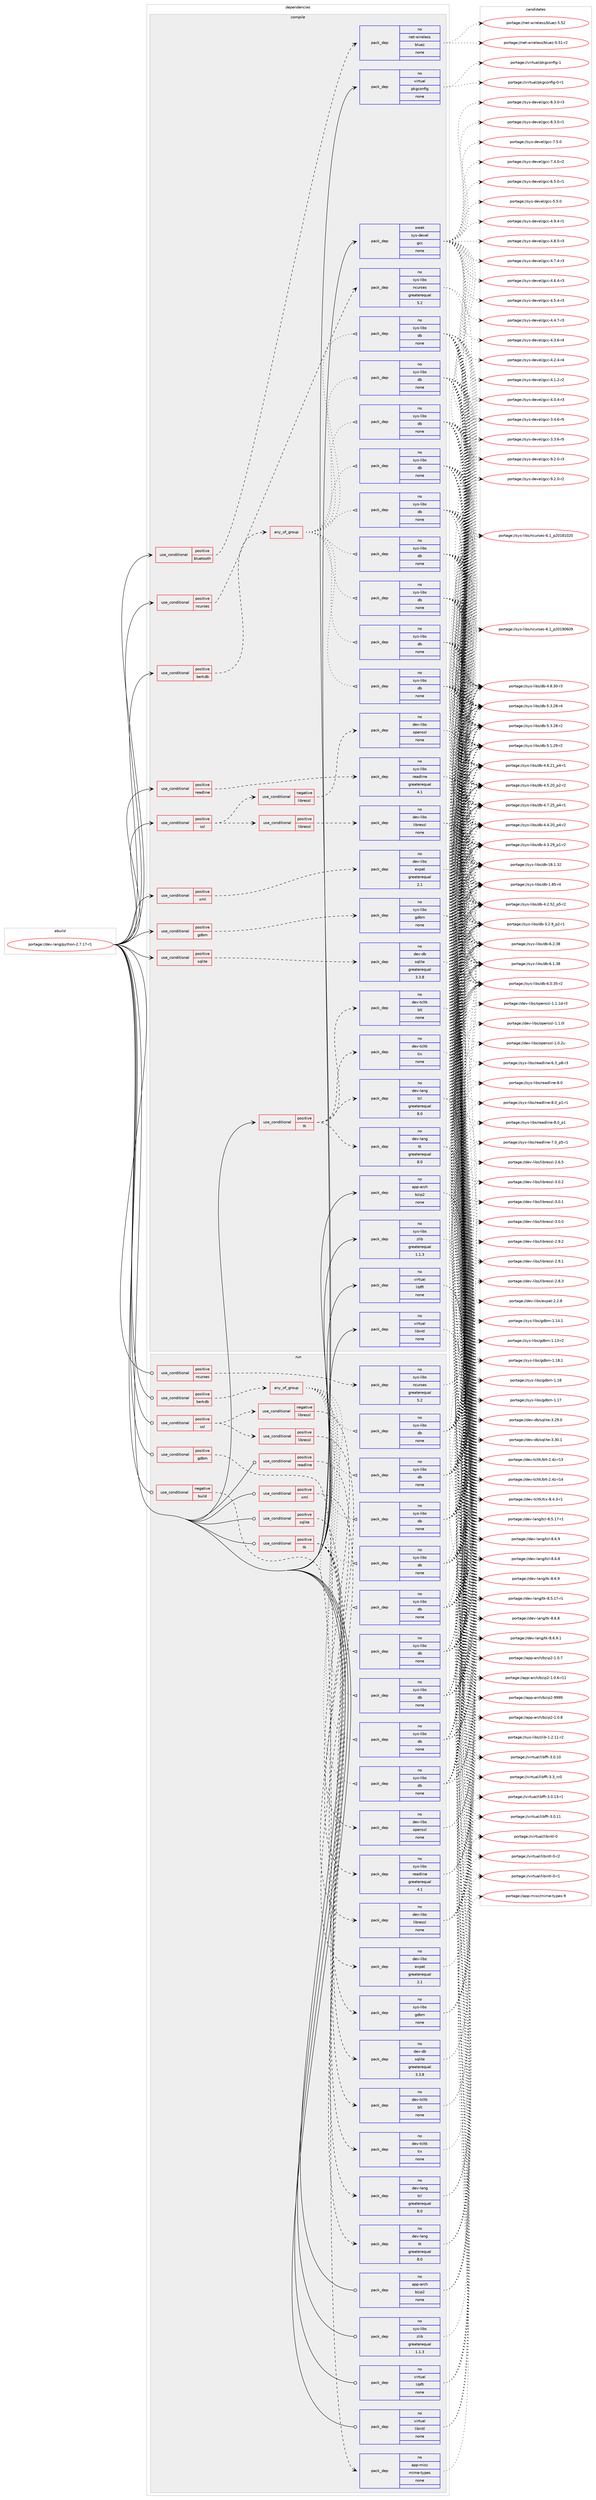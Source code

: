 digraph prolog {

# *************
# Graph options
# *************

newrank=true;
concentrate=true;
compound=true;
graph [rankdir=LR,fontname=Helvetica,fontsize=10,ranksep=1.5];#, ranksep=2.5, nodesep=0.2];
edge  [arrowhead=vee];
node  [fontname=Helvetica,fontsize=10];

# **********
# The ebuild
# **********

subgraph cluster_leftcol {
color=gray;
label=<<i>ebuild</i>>;
id [label="portage://dev-lang/python-2.7.17-r1", color=red, width=4, href="../dev-lang/python-2.7.17-r1.svg"];
}

# ****************
# The dependencies
# ****************

subgraph cluster_midcol {
color=gray;
label=<<i>dependencies</i>>;
subgraph cluster_compile {
fillcolor="#eeeeee";
style=filled;
label=<<i>compile</i>>;
subgraph cond127059 {
dependency519151 [label=<<TABLE BORDER="0" CELLBORDER="1" CELLSPACING="0" CELLPADDING="4"><TR><TD ROWSPAN="3" CELLPADDING="10">use_conditional</TD></TR><TR><TD>positive</TD></TR><TR><TD>berkdb</TD></TR></TABLE>>, shape=none, color=red];
subgraph any5214 {
dependency519152 [label=<<TABLE BORDER="0" CELLBORDER="1" CELLSPACING="0" CELLPADDING="4"><TR><TD CELLPADDING="10">any_of_group</TD></TR></TABLE>>, shape=none, color=red];subgraph pack386641 {
dependency519153 [label=<<TABLE BORDER="0" CELLBORDER="1" CELLSPACING="0" CELLPADDING="4" WIDTH="220"><TR><TD ROWSPAN="6" CELLPADDING="30">pack_dep</TD></TR><TR><TD WIDTH="110">no</TD></TR><TR><TD>sys-libs</TD></TR><TR><TD>db</TD></TR><TR><TD>none</TD></TR><TR><TD></TD></TR></TABLE>>, shape=none, color=blue];
}
dependency519152:e -> dependency519153:w [weight=20,style="dotted",arrowhead="oinv"];
subgraph pack386642 {
dependency519154 [label=<<TABLE BORDER="0" CELLBORDER="1" CELLSPACING="0" CELLPADDING="4" WIDTH="220"><TR><TD ROWSPAN="6" CELLPADDING="30">pack_dep</TD></TR><TR><TD WIDTH="110">no</TD></TR><TR><TD>sys-libs</TD></TR><TR><TD>db</TD></TR><TR><TD>none</TD></TR><TR><TD></TD></TR></TABLE>>, shape=none, color=blue];
}
dependency519152:e -> dependency519154:w [weight=20,style="dotted",arrowhead="oinv"];
subgraph pack386643 {
dependency519155 [label=<<TABLE BORDER="0" CELLBORDER="1" CELLSPACING="0" CELLPADDING="4" WIDTH="220"><TR><TD ROWSPAN="6" CELLPADDING="30">pack_dep</TD></TR><TR><TD WIDTH="110">no</TD></TR><TR><TD>sys-libs</TD></TR><TR><TD>db</TD></TR><TR><TD>none</TD></TR><TR><TD></TD></TR></TABLE>>, shape=none, color=blue];
}
dependency519152:e -> dependency519155:w [weight=20,style="dotted",arrowhead="oinv"];
subgraph pack386644 {
dependency519156 [label=<<TABLE BORDER="0" CELLBORDER="1" CELLSPACING="0" CELLPADDING="4" WIDTH="220"><TR><TD ROWSPAN="6" CELLPADDING="30">pack_dep</TD></TR><TR><TD WIDTH="110">no</TD></TR><TR><TD>sys-libs</TD></TR><TR><TD>db</TD></TR><TR><TD>none</TD></TR><TR><TD></TD></TR></TABLE>>, shape=none, color=blue];
}
dependency519152:e -> dependency519156:w [weight=20,style="dotted",arrowhead="oinv"];
subgraph pack386645 {
dependency519157 [label=<<TABLE BORDER="0" CELLBORDER="1" CELLSPACING="0" CELLPADDING="4" WIDTH="220"><TR><TD ROWSPAN="6" CELLPADDING="30">pack_dep</TD></TR><TR><TD WIDTH="110">no</TD></TR><TR><TD>sys-libs</TD></TR><TR><TD>db</TD></TR><TR><TD>none</TD></TR><TR><TD></TD></TR></TABLE>>, shape=none, color=blue];
}
dependency519152:e -> dependency519157:w [weight=20,style="dotted",arrowhead="oinv"];
subgraph pack386646 {
dependency519158 [label=<<TABLE BORDER="0" CELLBORDER="1" CELLSPACING="0" CELLPADDING="4" WIDTH="220"><TR><TD ROWSPAN="6" CELLPADDING="30">pack_dep</TD></TR><TR><TD WIDTH="110">no</TD></TR><TR><TD>sys-libs</TD></TR><TR><TD>db</TD></TR><TR><TD>none</TD></TR><TR><TD></TD></TR></TABLE>>, shape=none, color=blue];
}
dependency519152:e -> dependency519158:w [weight=20,style="dotted",arrowhead="oinv"];
subgraph pack386647 {
dependency519159 [label=<<TABLE BORDER="0" CELLBORDER="1" CELLSPACING="0" CELLPADDING="4" WIDTH="220"><TR><TD ROWSPAN="6" CELLPADDING="30">pack_dep</TD></TR><TR><TD WIDTH="110">no</TD></TR><TR><TD>sys-libs</TD></TR><TR><TD>db</TD></TR><TR><TD>none</TD></TR><TR><TD></TD></TR></TABLE>>, shape=none, color=blue];
}
dependency519152:e -> dependency519159:w [weight=20,style="dotted",arrowhead="oinv"];
subgraph pack386648 {
dependency519160 [label=<<TABLE BORDER="0" CELLBORDER="1" CELLSPACING="0" CELLPADDING="4" WIDTH="220"><TR><TD ROWSPAN="6" CELLPADDING="30">pack_dep</TD></TR><TR><TD WIDTH="110">no</TD></TR><TR><TD>sys-libs</TD></TR><TR><TD>db</TD></TR><TR><TD>none</TD></TR><TR><TD></TD></TR></TABLE>>, shape=none, color=blue];
}
dependency519152:e -> dependency519160:w [weight=20,style="dotted",arrowhead="oinv"];
subgraph pack386649 {
dependency519161 [label=<<TABLE BORDER="0" CELLBORDER="1" CELLSPACING="0" CELLPADDING="4" WIDTH="220"><TR><TD ROWSPAN="6" CELLPADDING="30">pack_dep</TD></TR><TR><TD WIDTH="110">no</TD></TR><TR><TD>sys-libs</TD></TR><TR><TD>db</TD></TR><TR><TD>none</TD></TR><TR><TD></TD></TR></TABLE>>, shape=none, color=blue];
}
dependency519152:e -> dependency519161:w [weight=20,style="dotted",arrowhead="oinv"];
}
dependency519151:e -> dependency519152:w [weight=20,style="dashed",arrowhead="vee"];
}
id:e -> dependency519151:w [weight=20,style="solid",arrowhead="vee"];
subgraph cond127060 {
dependency519162 [label=<<TABLE BORDER="0" CELLBORDER="1" CELLSPACING="0" CELLPADDING="4"><TR><TD ROWSPAN="3" CELLPADDING="10">use_conditional</TD></TR><TR><TD>positive</TD></TR><TR><TD>bluetooth</TD></TR></TABLE>>, shape=none, color=red];
subgraph pack386650 {
dependency519163 [label=<<TABLE BORDER="0" CELLBORDER="1" CELLSPACING="0" CELLPADDING="4" WIDTH="220"><TR><TD ROWSPAN="6" CELLPADDING="30">pack_dep</TD></TR><TR><TD WIDTH="110">no</TD></TR><TR><TD>net-wireless</TD></TR><TR><TD>bluez</TD></TR><TR><TD>none</TD></TR><TR><TD></TD></TR></TABLE>>, shape=none, color=blue];
}
dependency519162:e -> dependency519163:w [weight=20,style="dashed",arrowhead="vee"];
}
id:e -> dependency519162:w [weight=20,style="solid",arrowhead="vee"];
subgraph cond127061 {
dependency519164 [label=<<TABLE BORDER="0" CELLBORDER="1" CELLSPACING="0" CELLPADDING="4"><TR><TD ROWSPAN="3" CELLPADDING="10">use_conditional</TD></TR><TR><TD>positive</TD></TR><TR><TD>gdbm</TD></TR></TABLE>>, shape=none, color=red];
subgraph pack386651 {
dependency519165 [label=<<TABLE BORDER="0" CELLBORDER="1" CELLSPACING="0" CELLPADDING="4" WIDTH="220"><TR><TD ROWSPAN="6" CELLPADDING="30">pack_dep</TD></TR><TR><TD WIDTH="110">no</TD></TR><TR><TD>sys-libs</TD></TR><TR><TD>gdbm</TD></TR><TR><TD>none</TD></TR><TR><TD></TD></TR></TABLE>>, shape=none, color=blue];
}
dependency519164:e -> dependency519165:w [weight=20,style="dashed",arrowhead="vee"];
}
id:e -> dependency519164:w [weight=20,style="solid",arrowhead="vee"];
subgraph cond127062 {
dependency519166 [label=<<TABLE BORDER="0" CELLBORDER="1" CELLSPACING="0" CELLPADDING="4"><TR><TD ROWSPAN="3" CELLPADDING="10">use_conditional</TD></TR><TR><TD>positive</TD></TR><TR><TD>ncurses</TD></TR></TABLE>>, shape=none, color=red];
subgraph pack386652 {
dependency519167 [label=<<TABLE BORDER="0" CELLBORDER="1" CELLSPACING="0" CELLPADDING="4" WIDTH="220"><TR><TD ROWSPAN="6" CELLPADDING="30">pack_dep</TD></TR><TR><TD WIDTH="110">no</TD></TR><TR><TD>sys-libs</TD></TR><TR><TD>ncurses</TD></TR><TR><TD>greaterequal</TD></TR><TR><TD>5.2</TD></TR></TABLE>>, shape=none, color=blue];
}
dependency519166:e -> dependency519167:w [weight=20,style="dashed",arrowhead="vee"];
}
id:e -> dependency519166:w [weight=20,style="solid",arrowhead="vee"];
subgraph cond127063 {
dependency519168 [label=<<TABLE BORDER="0" CELLBORDER="1" CELLSPACING="0" CELLPADDING="4"><TR><TD ROWSPAN="3" CELLPADDING="10">use_conditional</TD></TR><TR><TD>positive</TD></TR><TR><TD>readline</TD></TR></TABLE>>, shape=none, color=red];
subgraph pack386653 {
dependency519169 [label=<<TABLE BORDER="0" CELLBORDER="1" CELLSPACING="0" CELLPADDING="4" WIDTH="220"><TR><TD ROWSPAN="6" CELLPADDING="30">pack_dep</TD></TR><TR><TD WIDTH="110">no</TD></TR><TR><TD>sys-libs</TD></TR><TR><TD>readline</TD></TR><TR><TD>greaterequal</TD></TR><TR><TD>4.1</TD></TR></TABLE>>, shape=none, color=blue];
}
dependency519168:e -> dependency519169:w [weight=20,style="dashed",arrowhead="vee"];
}
id:e -> dependency519168:w [weight=20,style="solid",arrowhead="vee"];
subgraph cond127064 {
dependency519170 [label=<<TABLE BORDER="0" CELLBORDER="1" CELLSPACING="0" CELLPADDING="4"><TR><TD ROWSPAN="3" CELLPADDING="10">use_conditional</TD></TR><TR><TD>positive</TD></TR><TR><TD>sqlite</TD></TR></TABLE>>, shape=none, color=red];
subgraph pack386654 {
dependency519171 [label=<<TABLE BORDER="0" CELLBORDER="1" CELLSPACING="0" CELLPADDING="4" WIDTH="220"><TR><TD ROWSPAN="6" CELLPADDING="30">pack_dep</TD></TR><TR><TD WIDTH="110">no</TD></TR><TR><TD>dev-db</TD></TR><TR><TD>sqlite</TD></TR><TR><TD>greaterequal</TD></TR><TR><TD>3.3.8</TD></TR></TABLE>>, shape=none, color=blue];
}
dependency519170:e -> dependency519171:w [weight=20,style="dashed",arrowhead="vee"];
}
id:e -> dependency519170:w [weight=20,style="solid",arrowhead="vee"];
subgraph cond127065 {
dependency519172 [label=<<TABLE BORDER="0" CELLBORDER="1" CELLSPACING="0" CELLPADDING="4"><TR><TD ROWSPAN="3" CELLPADDING="10">use_conditional</TD></TR><TR><TD>positive</TD></TR><TR><TD>ssl</TD></TR></TABLE>>, shape=none, color=red];
subgraph cond127066 {
dependency519173 [label=<<TABLE BORDER="0" CELLBORDER="1" CELLSPACING="0" CELLPADDING="4"><TR><TD ROWSPAN="3" CELLPADDING="10">use_conditional</TD></TR><TR><TD>negative</TD></TR><TR><TD>libressl</TD></TR></TABLE>>, shape=none, color=red];
subgraph pack386655 {
dependency519174 [label=<<TABLE BORDER="0" CELLBORDER="1" CELLSPACING="0" CELLPADDING="4" WIDTH="220"><TR><TD ROWSPAN="6" CELLPADDING="30">pack_dep</TD></TR><TR><TD WIDTH="110">no</TD></TR><TR><TD>dev-libs</TD></TR><TR><TD>openssl</TD></TR><TR><TD>none</TD></TR><TR><TD></TD></TR></TABLE>>, shape=none, color=blue];
}
dependency519173:e -> dependency519174:w [weight=20,style="dashed",arrowhead="vee"];
}
dependency519172:e -> dependency519173:w [weight=20,style="dashed",arrowhead="vee"];
subgraph cond127067 {
dependency519175 [label=<<TABLE BORDER="0" CELLBORDER="1" CELLSPACING="0" CELLPADDING="4"><TR><TD ROWSPAN="3" CELLPADDING="10">use_conditional</TD></TR><TR><TD>positive</TD></TR><TR><TD>libressl</TD></TR></TABLE>>, shape=none, color=red];
subgraph pack386656 {
dependency519176 [label=<<TABLE BORDER="0" CELLBORDER="1" CELLSPACING="0" CELLPADDING="4" WIDTH="220"><TR><TD ROWSPAN="6" CELLPADDING="30">pack_dep</TD></TR><TR><TD WIDTH="110">no</TD></TR><TR><TD>dev-libs</TD></TR><TR><TD>libressl</TD></TR><TR><TD>none</TD></TR><TR><TD></TD></TR></TABLE>>, shape=none, color=blue];
}
dependency519175:e -> dependency519176:w [weight=20,style="dashed",arrowhead="vee"];
}
dependency519172:e -> dependency519175:w [weight=20,style="dashed",arrowhead="vee"];
}
id:e -> dependency519172:w [weight=20,style="solid",arrowhead="vee"];
subgraph cond127068 {
dependency519177 [label=<<TABLE BORDER="0" CELLBORDER="1" CELLSPACING="0" CELLPADDING="4"><TR><TD ROWSPAN="3" CELLPADDING="10">use_conditional</TD></TR><TR><TD>positive</TD></TR><TR><TD>tk</TD></TR></TABLE>>, shape=none, color=red];
subgraph pack386657 {
dependency519178 [label=<<TABLE BORDER="0" CELLBORDER="1" CELLSPACING="0" CELLPADDING="4" WIDTH="220"><TR><TD ROWSPAN="6" CELLPADDING="30">pack_dep</TD></TR><TR><TD WIDTH="110">no</TD></TR><TR><TD>dev-lang</TD></TR><TR><TD>tcl</TD></TR><TR><TD>greaterequal</TD></TR><TR><TD>8.0</TD></TR></TABLE>>, shape=none, color=blue];
}
dependency519177:e -> dependency519178:w [weight=20,style="dashed",arrowhead="vee"];
subgraph pack386658 {
dependency519179 [label=<<TABLE BORDER="0" CELLBORDER="1" CELLSPACING="0" CELLPADDING="4" WIDTH="220"><TR><TD ROWSPAN="6" CELLPADDING="30">pack_dep</TD></TR><TR><TD WIDTH="110">no</TD></TR><TR><TD>dev-lang</TD></TR><TR><TD>tk</TD></TR><TR><TD>greaterequal</TD></TR><TR><TD>8.0</TD></TR></TABLE>>, shape=none, color=blue];
}
dependency519177:e -> dependency519179:w [weight=20,style="dashed",arrowhead="vee"];
subgraph pack386659 {
dependency519180 [label=<<TABLE BORDER="0" CELLBORDER="1" CELLSPACING="0" CELLPADDING="4" WIDTH="220"><TR><TD ROWSPAN="6" CELLPADDING="30">pack_dep</TD></TR><TR><TD WIDTH="110">no</TD></TR><TR><TD>dev-tcltk</TD></TR><TR><TD>blt</TD></TR><TR><TD>none</TD></TR><TR><TD></TD></TR></TABLE>>, shape=none, color=blue];
}
dependency519177:e -> dependency519180:w [weight=20,style="dashed",arrowhead="vee"];
subgraph pack386660 {
dependency519181 [label=<<TABLE BORDER="0" CELLBORDER="1" CELLSPACING="0" CELLPADDING="4" WIDTH="220"><TR><TD ROWSPAN="6" CELLPADDING="30">pack_dep</TD></TR><TR><TD WIDTH="110">no</TD></TR><TR><TD>dev-tcltk</TD></TR><TR><TD>tix</TD></TR><TR><TD>none</TD></TR><TR><TD></TD></TR></TABLE>>, shape=none, color=blue];
}
dependency519177:e -> dependency519181:w [weight=20,style="dashed",arrowhead="vee"];
}
id:e -> dependency519177:w [weight=20,style="solid",arrowhead="vee"];
subgraph cond127069 {
dependency519182 [label=<<TABLE BORDER="0" CELLBORDER="1" CELLSPACING="0" CELLPADDING="4"><TR><TD ROWSPAN="3" CELLPADDING="10">use_conditional</TD></TR><TR><TD>positive</TD></TR><TR><TD>xml</TD></TR></TABLE>>, shape=none, color=red];
subgraph pack386661 {
dependency519183 [label=<<TABLE BORDER="0" CELLBORDER="1" CELLSPACING="0" CELLPADDING="4" WIDTH="220"><TR><TD ROWSPAN="6" CELLPADDING="30">pack_dep</TD></TR><TR><TD WIDTH="110">no</TD></TR><TR><TD>dev-libs</TD></TR><TR><TD>expat</TD></TR><TR><TD>greaterequal</TD></TR><TR><TD>2.1</TD></TR></TABLE>>, shape=none, color=blue];
}
dependency519182:e -> dependency519183:w [weight=20,style="dashed",arrowhead="vee"];
}
id:e -> dependency519182:w [weight=20,style="solid",arrowhead="vee"];
subgraph pack386662 {
dependency519184 [label=<<TABLE BORDER="0" CELLBORDER="1" CELLSPACING="0" CELLPADDING="4" WIDTH="220"><TR><TD ROWSPAN="6" CELLPADDING="30">pack_dep</TD></TR><TR><TD WIDTH="110">no</TD></TR><TR><TD>app-arch</TD></TR><TR><TD>bzip2</TD></TR><TR><TD>none</TD></TR><TR><TD></TD></TR></TABLE>>, shape=none, color=blue];
}
id:e -> dependency519184:w [weight=20,style="solid",arrowhead="vee"];
subgraph pack386663 {
dependency519185 [label=<<TABLE BORDER="0" CELLBORDER="1" CELLSPACING="0" CELLPADDING="4" WIDTH="220"><TR><TD ROWSPAN="6" CELLPADDING="30">pack_dep</TD></TR><TR><TD WIDTH="110">no</TD></TR><TR><TD>sys-libs</TD></TR><TR><TD>zlib</TD></TR><TR><TD>greaterequal</TD></TR><TR><TD>1.1.3</TD></TR></TABLE>>, shape=none, color=blue];
}
id:e -> dependency519185:w [weight=20,style="solid",arrowhead="vee"];
subgraph pack386664 {
dependency519186 [label=<<TABLE BORDER="0" CELLBORDER="1" CELLSPACING="0" CELLPADDING="4" WIDTH="220"><TR><TD ROWSPAN="6" CELLPADDING="30">pack_dep</TD></TR><TR><TD WIDTH="110">no</TD></TR><TR><TD>virtual</TD></TR><TR><TD>libffi</TD></TR><TR><TD>none</TD></TR><TR><TD></TD></TR></TABLE>>, shape=none, color=blue];
}
id:e -> dependency519186:w [weight=20,style="solid",arrowhead="vee"];
subgraph pack386665 {
dependency519187 [label=<<TABLE BORDER="0" CELLBORDER="1" CELLSPACING="0" CELLPADDING="4" WIDTH="220"><TR><TD ROWSPAN="6" CELLPADDING="30">pack_dep</TD></TR><TR><TD WIDTH="110">no</TD></TR><TR><TD>virtual</TD></TR><TR><TD>libintl</TD></TR><TR><TD>none</TD></TR><TR><TD></TD></TR></TABLE>>, shape=none, color=blue];
}
id:e -> dependency519187:w [weight=20,style="solid",arrowhead="vee"];
subgraph pack386666 {
dependency519188 [label=<<TABLE BORDER="0" CELLBORDER="1" CELLSPACING="0" CELLPADDING="4" WIDTH="220"><TR><TD ROWSPAN="6" CELLPADDING="30">pack_dep</TD></TR><TR><TD WIDTH="110">no</TD></TR><TR><TD>virtual</TD></TR><TR><TD>pkgconfig</TD></TR><TR><TD>none</TD></TR><TR><TD></TD></TR></TABLE>>, shape=none, color=blue];
}
id:e -> dependency519188:w [weight=20,style="solid",arrowhead="vee"];
subgraph pack386667 {
dependency519189 [label=<<TABLE BORDER="0" CELLBORDER="1" CELLSPACING="0" CELLPADDING="4" WIDTH="220"><TR><TD ROWSPAN="6" CELLPADDING="30">pack_dep</TD></TR><TR><TD WIDTH="110">weak</TD></TR><TR><TD>sys-devel</TD></TR><TR><TD>gcc</TD></TR><TR><TD>none</TD></TR><TR><TD></TD></TR></TABLE>>, shape=none, color=blue];
}
id:e -> dependency519189:w [weight=20,style="solid",arrowhead="vee"];
}
subgraph cluster_compileandrun {
fillcolor="#eeeeee";
style=filled;
label=<<i>compile and run</i>>;
}
subgraph cluster_run {
fillcolor="#eeeeee";
style=filled;
label=<<i>run</i>>;
subgraph cond127070 {
dependency519190 [label=<<TABLE BORDER="0" CELLBORDER="1" CELLSPACING="0" CELLPADDING="4"><TR><TD ROWSPAN="3" CELLPADDING="10">use_conditional</TD></TR><TR><TD>negative</TD></TR><TR><TD>build</TD></TR></TABLE>>, shape=none, color=red];
subgraph pack386668 {
dependency519191 [label=<<TABLE BORDER="0" CELLBORDER="1" CELLSPACING="0" CELLPADDING="4" WIDTH="220"><TR><TD ROWSPAN="6" CELLPADDING="30">pack_dep</TD></TR><TR><TD WIDTH="110">no</TD></TR><TR><TD>app-misc</TD></TR><TR><TD>mime-types</TD></TR><TR><TD>none</TD></TR><TR><TD></TD></TR></TABLE>>, shape=none, color=blue];
}
dependency519190:e -> dependency519191:w [weight=20,style="dashed",arrowhead="vee"];
}
id:e -> dependency519190:w [weight=20,style="solid",arrowhead="odot"];
subgraph cond127071 {
dependency519192 [label=<<TABLE BORDER="0" CELLBORDER="1" CELLSPACING="0" CELLPADDING="4"><TR><TD ROWSPAN="3" CELLPADDING="10">use_conditional</TD></TR><TR><TD>positive</TD></TR><TR><TD>berkdb</TD></TR></TABLE>>, shape=none, color=red];
subgraph any5215 {
dependency519193 [label=<<TABLE BORDER="0" CELLBORDER="1" CELLSPACING="0" CELLPADDING="4"><TR><TD CELLPADDING="10">any_of_group</TD></TR></TABLE>>, shape=none, color=red];subgraph pack386669 {
dependency519194 [label=<<TABLE BORDER="0" CELLBORDER="1" CELLSPACING="0" CELLPADDING="4" WIDTH="220"><TR><TD ROWSPAN="6" CELLPADDING="30">pack_dep</TD></TR><TR><TD WIDTH="110">no</TD></TR><TR><TD>sys-libs</TD></TR><TR><TD>db</TD></TR><TR><TD>none</TD></TR><TR><TD></TD></TR></TABLE>>, shape=none, color=blue];
}
dependency519193:e -> dependency519194:w [weight=20,style="dotted",arrowhead="oinv"];
subgraph pack386670 {
dependency519195 [label=<<TABLE BORDER="0" CELLBORDER="1" CELLSPACING="0" CELLPADDING="4" WIDTH="220"><TR><TD ROWSPAN="6" CELLPADDING="30">pack_dep</TD></TR><TR><TD WIDTH="110">no</TD></TR><TR><TD>sys-libs</TD></TR><TR><TD>db</TD></TR><TR><TD>none</TD></TR><TR><TD></TD></TR></TABLE>>, shape=none, color=blue];
}
dependency519193:e -> dependency519195:w [weight=20,style="dotted",arrowhead="oinv"];
subgraph pack386671 {
dependency519196 [label=<<TABLE BORDER="0" CELLBORDER="1" CELLSPACING="0" CELLPADDING="4" WIDTH="220"><TR><TD ROWSPAN="6" CELLPADDING="30">pack_dep</TD></TR><TR><TD WIDTH="110">no</TD></TR><TR><TD>sys-libs</TD></TR><TR><TD>db</TD></TR><TR><TD>none</TD></TR><TR><TD></TD></TR></TABLE>>, shape=none, color=blue];
}
dependency519193:e -> dependency519196:w [weight=20,style="dotted",arrowhead="oinv"];
subgraph pack386672 {
dependency519197 [label=<<TABLE BORDER="0" CELLBORDER="1" CELLSPACING="0" CELLPADDING="4" WIDTH="220"><TR><TD ROWSPAN="6" CELLPADDING="30">pack_dep</TD></TR><TR><TD WIDTH="110">no</TD></TR><TR><TD>sys-libs</TD></TR><TR><TD>db</TD></TR><TR><TD>none</TD></TR><TR><TD></TD></TR></TABLE>>, shape=none, color=blue];
}
dependency519193:e -> dependency519197:w [weight=20,style="dotted",arrowhead="oinv"];
subgraph pack386673 {
dependency519198 [label=<<TABLE BORDER="0" CELLBORDER="1" CELLSPACING="0" CELLPADDING="4" WIDTH="220"><TR><TD ROWSPAN="6" CELLPADDING="30">pack_dep</TD></TR><TR><TD WIDTH="110">no</TD></TR><TR><TD>sys-libs</TD></TR><TR><TD>db</TD></TR><TR><TD>none</TD></TR><TR><TD></TD></TR></TABLE>>, shape=none, color=blue];
}
dependency519193:e -> dependency519198:w [weight=20,style="dotted",arrowhead="oinv"];
subgraph pack386674 {
dependency519199 [label=<<TABLE BORDER="0" CELLBORDER="1" CELLSPACING="0" CELLPADDING="4" WIDTH="220"><TR><TD ROWSPAN="6" CELLPADDING="30">pack_dep</TD></TR><TR><TD WIDTH="110">no</TD></TR><TR><TD>sys-libs</TD></TR><TR><TD>db</TD></TR><TR><TD>none</TD></TR><TR><TD></TD></TR></TABLE>>, shape=none, color=blue];
}
dependency519193:e -> dependency519199:w [weight=20,style="dotted",arrowhead="oinv"];
subgraph pack386675 {
dependency519200 [label=<<TABLE BORDER="0" CELLBORDER="1" CELLSPACING="0" CELLPADDING="4" WIDTH="220"><TR><TD ROWSPAN="6" CELLPADDING="30">pack_dep</TD></TR><TR><TD WIDTH="110">no</TD></TR><TR><TD>sys-libs</TD></TR><TR><TD>db</TD></TR><TR><TD>none</TD></TR><TR><TD></TD></TR></TABLE>>, shape=none, color=blue];
}
dependency519193:e -> dependency519200:w [weight=20,style="dotted",arrowhead="oinv"];
subgraph pack386676 {
dependency519201 [label=<<TABLE BORDER="0" CELLBORDER="1" CELLSPACING="0" CELLPADDING="4" WIDTH="220"><TR><TD ROWSPAN="6" CELLPADDING="30">pack_dep</TD></TR><TR><TD WIDTH="110">no</TD></TR><TR><TD>sys-libs</TD></TR><TR><TD>db</TD></TR><TR><TD>none</TD></TR><TR><TD></TD></TR></TABLE>>, shape=none, color=blue];
}
dependency519193:e -> dependency519201:w [weight=20,style="dotted",arrowhead="oinv"];
subgraph pack386677 {
dependency519202 [label=<<TABLE BORDER="0" CELLBORDER="1" CELLSPACING="0" CELLPADDING="4" WIDTH="220"><TR><TD ROWSPAN="6" CELLPADDING="30">pack_dep</TD></TR><TR><TD WIDTH="110">no</TD></TR><TR><TD>sys-libs</TD></TR><TR><TD>db</TD></TR><TR><TD>none</TD></TR><TR><TD></TD></TR></TABLE>>, shape=none, color=blue];
}
dependency519193:e -> dependency519202:w [weight=20,style="dotted",arrowhead="oinv"];
}
dependency519192:e -> dependency519193:w [weight=20,style="dashed",arrowhead="vee"];
}
id:e -> dependency519192:w [weight=20,style="solid",arrowhead="odot"];
subgraph cond127072 {
dependency519203 [label=<<TABLE BORDER="0" CELLBORDER="1" CELLSPACING="0" CELLPADDING="4"><TR><TD ROWSPAN="3" CELLPADDING="10">use_conditional</TD></TR><TR><TD>positive</TD></TR><TR><TD>gdbm</TD></TR></TABLE>>, shape=none, color=red];
subgraph pack386678 {
dependency519204 [label=<<TABLE BORDER="0" CELLBORDER="1" CELLSPACING="0" CELLPADDING="4" WIDTH="220"><TR><TD ROWSPAN="6" CELLPADDING="30">pack_dep</TD></TR><TR><TD WIDTH="110">no</TD></TR><TR><TD>sys-libs</TD></TR><TR><TD>gdbm</TD></TR><TR><TD>none</TD></TR><TR><TD></TD></TR></TABLE>>, shape=none, color=blue];
}
dependency519203:e -> dependency519204:w [weight=20,style="dashed",arrowhead="vee"];
}
id:e -> dependency519203:w [weight=20,style="solid",arrowhead="odot"];
subgraph cond127073 {
dependency519205 [label=<<TABLE BORDER="0" CELLBORDER="1" CELLSPACING="0" CELLPADDING="4"><TR><TD ROWSPAN="3" CELLPADDING="10">use_conditional</TD></TR><TR><TD>positive</TD></TR><TR><TD>ncurses</TD></TR></TABLE>>, shape=none, color=red];
subgraph pack386679 {
dependency519206 [label=<<TABLE BORDER="0" CELLBORDER="1" CELLSPACING="0" CELLPADDING="4" WIDTH="220"><TR><TD ROWSPAN="6" CELLPADDING="30">pack_dep</TD></TR><TR><TD WIDTH="110">no</TD></TR><TR><TD>sys-libs</TD></TR><TR><TD>ncurses</TD></TR><TR><TD>greaterequal</TD></TR><TR><TD>5.2</TD></TR></TABLE>>, shape=none, color=blue];
}
dependency519205:e -> dependency519206:w [weight=20,style="dashed",arrowhead="vee"];
}
id:e -> dependency519205:w [weight=20,style="solid",arrowhead="odot"];
subgraph cond127074 {
dependency519207 [label=<<TABLE BORDER="0" CELLBORDER="1" CELLSPACING="0" CELLPADDING="4"><TR><TD ROWSPAN="3" CELLPADDING="10">use_conditional</TD></TR><TR><TD>positive</TD></TR><TR><TD>readline</TD></TR></TABLE>>, shape=none, color=red];
subgraph pack386680 {
dependency519208 [label=<<TABLE BORDER="0" CELLBORDER="1" CELLSPACING="0" CELLPADDING="4" WIDTH="220"><TR><TD ROWSPAN="6" CELLPADDING="30">pack_dep</TD></TR><TR><TD WIDTH="110">no</TD></TR><TR><TD>sys-libs</TD></TR><TR><TD>readline</TD></TR><TR><TD>greaterequal</TD></TR><TR><TD>4.1</TD></TR></TABLE>>, shape=none, color=blue];
}
dependency519207:e -> dependency519208:w [weight=20,style="dashed",arrowhead="vee"];
}
id:e -> dependency519207:w [weight=20,style="solid",arrowhead="odot"];
subgraph cond127075 {
dependency519209 [label=<<TABLE BORDER="0" CELLBORDER="1" CELLSPACING="0" CELLPADDING="4"><TR><TD ROWSPAN="3" CELLPADDING="10">use_conditional</TD></TR><TR><TD>positive</TD></TR><TR><TD>sqlite</TD></TR></TABLE>>, shape=none, color=red];
subgraph pack386681 {
dependency519210 [label=<<TABLE BORDER="0" CELLBORDER="1" CELLSPACING="0" CELLPADDING="4" WIDTH="220"><TR><TD ROWSPAN="6" CELLPADDING="30">pack_dep</TD></TR><TR><TD WIDTH="110">no</TD></TR><TR><TD>dev-db</TD></TR><TR><TD>sqlite</TD></TR><TR><TD>greaterequal</TD></TR><TR><TD>3.3.8</TD></TR></TABLE>>, shape=none, color=blue];
}
dependency519209:e -> dependency519210:w [weight=20,style="dashed",arrowhead="vee"];
}
id:e -> dependency519209:w [weight=20,style="solid",arrowhead="odot"];
subgraph cond127076 {
dependency519211 [label=<<TABLE BORDER="0" CELLBORDER="1" CELLSPACING="0" CELLPADDING="4"><TR><TD ROWSPAN="3" CELLPADDING="10">use_conditional</TD></TR><TR><TD>positive</TD></TR><TR><TD>ssl</TD></TR></TABLE>>, shape=none, color=red];
subgraph cond127077 {
dependency519212 [label=<<TABLE BORDER="0" CELLBORDER="1" CELLSPACING="0" CELLPADDING="4"><TR><TD ROWSPAN="3" CELLPADDING="10">use_conditional</TD></TR><TR><TD>negative</TD></TR><TR><TD>libressl</TD></TR></TABLE>>, shape=none, color=red];
subgraph pack386682 {
dependency519213 [label=<<TABLE BORDER="0" CELLBORDER="1" CELLSPACING="0" CELLPADDING="4" WIDTH="220"><TR><TD ROWSPAN="6" CELLPADDING="30">pack_dep</TD></TR><TR><TD WIDTH="110">no</TD></TR><TR><TD>dev-libs</TD></TR><TR><TD>openssl</TD></TR><TR><TD>none</TD></TR><TR><TD></TD></TR></TABLE>>, shape=none, color=blue];
}
dependency519212:e -> dependency519213:w [weight=20,style="dashed",arrowhead="vee"];
}
dependency519211:e -> dependency519212:w [weight=20,style="dashed",arrowhead="vee"];
subgraph cond127078 {
dependency519214 [label=<<TABLE BORDER="0" CELLBORDER="1" CELLSPACING="0" CELLPADDING="4"><TR><TD ROWSPAN="3" CELLPADDING="10">use_conditional</TD></TR><TR><TD>positive</TD></TR><TR><TD>libressl</TD></TR></TABLE>>, shape=none, color=red];
subgraph pack386683 {
dependency519215 [label=<<TABLE BORDER="0" CELLBORDER="1" CELLSPACING="0" CELLPADDING="4" WIDTH="220"><TR><TD ROWSPAN="6" CELLPADDING="30">pack_dep</TD></TR><TR><TD WIDTH="110">no</TD></TR><TR><TD>dev-libs</TD></TR><TR><TD>libressl</TD></TR><TR><TD>none</TD></TR><TR><TD></TD></TR></TABLE>>, shape=none, color=blue];
}
dependency519214:e -> dependency519215:w [weight=20,style="dashed",arrowhead="vee"];
}
dependency519211:e -> dependency519214:w [weight=20,style="dashed",arrowhead="vee"];
}
id:e -> dependency519211:w [weight=20,style="solid",arrowhead="odot"];
subgraph cond127079 {
dependency519216 [label=<<TABLE BORDER="0" CELLBORDER="1" CELLSPACING="0" CELLPADDING="4"><TR><TD ROWSPAN="3" CELLPADDING="10">use_conditional</TD></TR><TR><TD>positive</TD></TR><TR><TD>tk</TD></TR></TABLE>>, shape=none, color=red];
subgraph pack386684 {
dependency519217 [label=<<TABLE BORDER="0" CELLBORDER="1" CELLSPACING="0" CELLPADDING="4" WIDTH="220"><TR><TD ROWSPAN="6" CELLPADDING="30">pack_dep</TD></TR><TR><TD WIDTH="110">no</TD></TR><TR><TD>dev-lang</TD></TR><TR><TD>tcl</TD></TR><TR><TD>greaterequal</TD></TR><TR><TD>8.0</TD></TR></TABLE>>, shape=none, color=blue];
}
dependency519216:e -> dependency519217:w [weight=20,style="dashed",arrowhead="vee"];
subgraph pack386685 {
dependency519218 [label=<<TABLE BORDER="0" CELLBORDER="1" CELLSPACING="0" CELLPADDING="4" WIDTH="220"><TR><TD ROWSPAN="6" CELLPADDING="30">pack_dep</TD></TR><TR><TD WIDTH="110">no</TD></TR><TR><TD>dev-lang</TD></TR><TR><TD>tk</TD></TR><TR><TD>greaterequal</TD></TR><TR><TD>8.0</TD></TR></TABLE>>, shape=none, color=blue];
}
dependency519216:e -> dependency519218:w [weight=20,style="dashed",arrowhead="vee"];
subgraph pack386686 {
dependency519219 [label=<<TABLE BORDER="0" CELLBORDER="1" CELLSPACING="0" CELLPADDING="4" WIDTH="220"><TR><TD ROWSPAN="6" CELLPADDING="30">pack_dep</TD></TR><TR><TD WIDTH="110">no</TD></TR><TR><TD>dev-tcltk</TD></TR><TR><TD>blt</TD></TR><TR><TD>none</TD></TR><TR><TD></TD></TR></TABLE>>, shape=none, color=blue];
}
dependency519216:e -> dependency519219:w [weight=20,style="dashed",arrowhead="vee"];
subgraph pack386687 {
dependency519220 [label=<<TABLE BORDER="0" CELLBORDER="1" CELLSPACING="0" CELLPADDING="4" WIDTH="220"><TR><TD ROWSPAN="6" CELLPADDING="30">pack_dep</TD></TR><TR><TD WIDTH="110">no</TD></TR><TR><TD>dev-tcltk</TD></TR><TR><TD>tix</TD></TR><TR><TD>none</TD></TR><TR><TD></TD></TR></TABLE>>, shape=none, color=blue];
}
dependency519216:e -> dependency519220:w [weight=20,style="dashed",arrowhead="vee"];
}
id:e -> dependency519216:w [weight=20,style="solid",arrowhead="odot"];
subgraph cond127080 {
dependency519221 [label=<<TABLE BORDER="0" CELLBORDER="1" CELLSPACING="0" CELLPADDING="4"><TR><TD ROWSPAN="3" CELLPADDING="10">use_conditional</TD></TR><TR><TD>positive</TD></TR><TR><TD>xml</TD></TR></TABLE>>, shape=none, color=red];
subgraph pack386688 {
dependency519222 [label=<<TABLE BORDER="0" CELLBORDER="1" CELLSPACING="0" CELLPADDING="4" WIDTH="220"><TR><TD ROWSPAN="6" CELLPADDING="30">pack_dep</TD></TR><TR><TD WIDTH="110">no</TD></TR><TR><TD>dev-libs</TD></TR><TR><TD>expat</TD></TR><TR><TD>greaterequal</TD></TR><TR><TD>2.1</TD></TR></TABLE>>, shape=none, color=blue];
}
dependency519221:e -> dependency519222:w [weight=20,style="dashed",arrowhead="vee"];
}
id:e -> dependency519221:w [weight=20,style="solid",arrowhead="odot"];
subgraph pack386689 {
dependency519223 [label=<<TABLE BORDER="0" CELLBORDER="1" CELLSPACING="0" CELLPADDING="4" WIDTH="220"><TR><TD ROWSPAN="6" CELLPADDING="30">pack_dep</TD></TR><TR><TD WIDTH="110">no</TD></TR><TR><TD>app-arch</TD></TR><TR><TD>bzip2</TD></TR><TR><TD>none</TD></TR><TR><TD></TD></TR></TABLE>>, shape=none, color=blue];
}
id:e -> dependency519223:w [weight=20,style="solid",arrowhead="odot"];
subgraph pack386690 {
dependency519224 [label=<<TABLE BORDER="0" CELLBORDER="1" CELLSPACING="0" CELLPADDING="4" WIDTH="220"><TR><TD ROWSPAN="6" CELLPADDING="30">pack_dep</TD></TR><TR><TD WIDTH="110">no</TD></TR><TR><TD>sys-libs</TD></TR><TR><TD>zlib</TD></TR><TR><TD>greaterequal</TD></TR><TR><TD>1.1.3</TD></TR></TABLE>>, shape=none, color=blue];
}
id:e -> dependency519224:w [weight=20,style="solid",arrowhead="odot"];
subgraph pack386691 {
dependency519225 [label=<<TABLE BORDER="0" CELLBORDER="1" CELLSPACING="0" CELLPADDING="4" WIDTH="220"><TR><TD ROWSPAN="6" CELLPADDING="30">pack_dep</TD></TR><TR><TD WIDTH="110">no</TD></TR><TR><TD>virtual</TD></TR><TR><TD>libffi</TD></TR><TR><TD>none</TD></TR><TR><TD></TD></TR></TABLE>>, shape=none, color=blue];
}
id:e -> dependency519225:w [weight=20,style="solid",arrowhead="odot"];
subgraph pack386692 {
dependency519226 [label=<<TABLE BORDER="0" CELLBORDER="1" CELLSPACING="0" CELLPADDING="4" WIDTH="220"><TR><TD ROWSPAN="6" CELLPADDING="30">pack_dep</TD></TR><TR><TD WIDTH="110">no</TD></TR><TR><TD>virtual</TD></TR><TR><TD>libintl</TD></TR><TR><TD>none</TD></TR><TR><TD></TD></TR></TABLE>>, shape=none, color=blue];
}
id:e -> dependency519226:w [weight=20,style="solid",arrowhead="odot"];
}
}

# **************
# The candidates
# **************

subgraph cluster_choices {
rank=same;
color=gray;
label=<<i>candidates</i>>;

subgraph choice386641 {
color=black;
nodesep=1;
choice1151211154510810598115471009845544650465156 [label="portage://sys-libs/db-6.2.38", color=red, width=4,href="../sys-libs/db-6.2.38.svg"];
choice1151211154510810598115471009845544649465156 [label="portage://sys-libs/db-6.1.38", color=red, width=4,href="../sys-libs/db-6.1.38.svg"];
choice11512111545108105981154710098455446484651534511450 [label="portage://sys-libs/db-6.0.35-r2", color=red, width=4,href="../sys-libs/db-6.0.35-r2.svg"];
choice11512111545108105981154710098455346514650564511452 [label="portage://sys-libs/db-5.3.28-r4", color=red, width=4,href="../sys-libs/db-5.3.28-r4.svg"];
choice11512111545108105981154710098455346514650564511450 [label="portage://sys-libs/db-5.3.28-r2", color=red, width=4,href="../sys-libs/db-5.3.28-r2.svg"];
choice11512111545108105981154710098455346494650574511450 [label="portage://sys-libs/db-5.1.29-r2", color=red, width=4,href="../sys-libs/db-5.1.29-r2.svg"];
choice11512111545108105981154710098455246564651484511451 [label="portage://sys-libs/db-4.8.30-r3", color=red, width=4,href="../sys-libs/db-4.8.30-r3.svg"];
choice115121115451081059811547100984552465546505395112524511449 [label="portage://sys-libs/db-4.7.25_p4-r1", color=red, width=4,href="../sys-libs/db-4.7.25_p4-r1.svg"];
choice115121115451081059811547100984552465446504995112524511449 [label="portage://sys-libs/db-4.6.21_p4-r1", color=red, width=4,href="../sys-libs/db-4.6.21_p4-r1.svg"];
choice115121115451081059811547100984552465346504895112504511450 [label="portage://sys-libs/db-4.5.20_p2-r2", color=red, width=4,href="../sys-libs/db-4.5.20_p2-r2.svg"];
choice115121115451081059811547100984552465246504895112524511450 [label="portage://sys-libs/db-4.4.20_p4-r2", color=red, width=4,href="../sys-libs/db-4.4.20_p4-r2.svg"];
choice115121115451081059811547100984552465146505795112494511450 [label="portage://sys-libs/db-4.3.29_p1-r2", color=red, width=4,href="../sys-libs/db-4.3.29_p1-r2.svg"];
choice115121115451081059811547100984552465046535095112534511450 [label="portage://sys-libs/db-4.2.52_p5-r2", color=red, width=4,href="../sys-libs/db-4.2.52_p5-r2.svg"];
choice1151211154510810598115471009845514650465795112504511449 [label="portage://sys-libs/db-3.2.9_p2-r1", color=red, width=4,href="../sys-libs/db-3.2.9_p2-r1.svg"];
choice115121115451081059811547100984549564649465150 [label="portage://sys-libs/db-18.1.32", color=red, width=4,href="../sys-libs/db-18.1.32.svg"];
choice1151211154510810598115471009845494656534511452 [label="portage://sys-libs/db-1.85-r4", color=red, width=4,href="../sys-libs/db-1.85-r4.svg"];
dependency519153:e -> choice1151211154510810598115471009845544650465156:w [style=dotted,weight="100"];
dependency519153:e -> choice1151211154510810598115471009845544649465156:w [style=dotted,weight="100"];
dependency519153:e -> choice11512111545108105981154710098455446484651534511450:w [style=dotted,weight="100"];
dependency519153:e -> choice11512111545108105981154710098455346514650564511452:w [style=dotted,weight="100"];
dependency519153:e -> choice11512111545108105981154710098455346514650564511450:w [style=dotted,weight="100"];
dependency519153:e -> choice11512111545108105981154710098455346494650574511450:w [style=dotted,weight="100"];
dependency519153:e -> choice11512111545108105981154710098455246564651484511451:w [style=dotted,weight="100"];
dependency519153:e -> choice115121115451081059811547100984552465546505395112524511449:w [style=dotted,weight="100"];
dependency519153:e -> choice115121115451081059811547100984552465446504995112524511449:w [style=dotted,weight="100"];
dependency519153:e -> choice115121115451081059811547100984552465346504895112504511450:w [style=dotted,weight="100"];
dependency519153:e -> choice115121115451081059811547100984552465246504895112524511450:w [style=dotted,weight="100"];
dependency519153:e -> choice115121115451081059811547100984552465146505795112494511450:w [style=dotted,weight="100"];
dependency519153:e -> choice115121115451081059811547100984552465046535095112534511450:w [style=dotted,weight="100"];
dependency519153:e -> choice1151211154510810598115471009845514650465795112504511449:w [style=dotted,weight="100"];
dependency519153:e -> choice115121115451081059811547100984549564649465150:w [style=dotted,weight="100"];
dependency519153:e -> choice1151211154510810598115471009845494656534511452:w [style=dotted,weight="100"];
}
subgraph choice386642 {
color=black;
nodesep=1;
choice1151211154510810598115471009845544650465156 [label="portage://sys-libs/db-6.2.38", color=red, width=4,href="../sys-libs/db-6.2.38.svg"];
choice1151211154510810598115471009845544649465156 [label="portage://sys-libs/db-6.1.38", color=red, width=4,href="../sys-libs/db-6.1.38.svg"];
choice11512111545108105981154710098455446484651534511450 [label="portage://sys-libs/db-6.0.35-r2", color=red, width=4,href="../sys-libs/db-6.0.35-r2.svg"];
choice11512111545108105981154710098455346514650564511452 [label="portage://sys-libs/db-5.3.28-r4", color=red, width=4,href="../sys-libs/db-5.3.28-r4.svg"];
choice11512111545108105981154710098455346514650564511450 [label="portage://sys-libs/db-5.3.28-r2", color=red, width=4,href="../sys-libs/db-5.3.28-r2.svg"];
choice11512111545108105981154710098455346494650574511450 [label="portage://sys-libs/db-5.1.29-r2", color=red, width=4,href="../sys-libs/db-5.1.29-r2.svg"];
choice11512111545108105981154710098455246564651484511451 [label="portage://sys-libs/db-4.8.30-r3", color=red, width=4,href="../sys-libs/db-4.8.30-r3.svg"];
choice115121115451081059811547100984552465546505395112524511449 [label="portage://sys-libs/db-4.7.25_p4-r1", color=red, width=4,href="../sys-libs/db-4.7.25_p4-r1.svg"];
choice115121115451081059811547100984552465446504995112524511449 [label="portage://sys-libs/db-4.6.21_p4-r1", color=red, width=4,href="../sys-libs/db-4.6.21_p4-r1.svg"];
choice115121115451081059811547100984552465346504895112504511450 [label="portage://sys-libs/db-4.5.20_p2-r2", color=red, width=4,href="../sys-libs/db-4.5.20_p2-r2.svg"];
choice115121115451081059811547100984552465246504895112524511450 [label="portage://sys-libs/db-4.4.20_p4-r2", color=red, width=4,href="../sys-libs/db-4.4.20_p4-r2.svg"];
choice115121115451081059811547100984552465146505795112494511450 [label="portage://sys-libs/db-4.3.29_p1-r2", color=red, width=4,href="../sys-libs/db-4.3.29_p1-r2.svg"];
choice115121115451081059811547100984552465046535095112534511450 [label="portage://sys-libs/db-4.2.52_p5-r2", color=red, width=4,href="../sys-libs/db-4.2.52_p5-r2.svg"];
choice1151211154510810598115471009845514650465795112504511449 [label="portage://sys-libs/db-3.2.9_p2-r1", color=red, width=4,href="../sys-libs/db-3.2.9_p2-r1.svg"];
choice115121115451081059811547100984549564649465150 [label="portage://sys-libs/db-18.1.32", color=red, width=4,href="../sys-libs/db-18.1.32.svg"];
choice1151211154510810598115471009845494656534511452 [label="portage://sys-libs/db-1.85-r4", color=red, width=4,href="../sys-libs/db-1.85-r4.svg"];
dependency519154:e -> choice1151211154510810598115471009845544650465156:w [style=dotted,weight="100"];
dependency519154:e -> choice1151211154510810598115471009845544649465156:w [style=dotted,weight="100"];
dependency519154:e -> choice11512111545108105981154710098455446484651534511450:w [style=dotted,weight="100"];
dependency519154:e -> choice11512111545108105981154710098455346514650564511452:w [style=dotted,weight="100"];
dependency519154:e -> choice11512111545108105981154710098455346514650564511450:w [style=dotted,weight="100"];
dependency519154:e -> choice11512111545108105981154710098455346494650574511450:w [style=dotted,weight="100"];
dependency519154:e -> choice11512111545108105981154710098455246564651484511451:w [style=dotted,weight="100"];
dependency519154:e -> choice115121115451081059811547100984552465546505395112524511449:w [style=dotted,weight="100"];
dependency519154:e -> choice115121115451081059811547100984552465446504995112524511449:w [style=dotted,weight="100"];
dependency519154:e -> choice115121115451081059811547100984552465346504895112504511450:w [style=dotted,weight="100"];
dependency519154:e -> choice115121115451081059811547100984552465246504895112524511450:w [style=dotted,weight="100"];
dependency519154:e -> choice115121115451081059811547100984552465146505795112494511450:w [style=dotted,weight="100"];
dependency519154:e -> choice115121115451081059811547100984552465046535095112534511450:w [style=dotted,weight="100"];
dependency519154:e -> choice1151211154510810598115471009845514650465795112504511449:w [style=dotted,weight="100"];
dependency519154:e -> choice115121115451081059811547100984549564649465150:w [style=dotted,weight="100"];
dependency519154:e -> choice1151211154510810598115471009845494656534511452:w [style=dotted,weight="100"];
}
subgraph choice386643 {
color=black;
nodesep=1;
choice1151211154510810598115471009845544650465156 [label="portage://sys-libs/db-6.2.38", color=red, width=4,href="../sys-libs/db-6.2.38.svg"];
choice1151211154510810598115471009845544649465156 [label="portage://sys-libs/db-6.1.38", color=red, width=4,href="../sys-libs/db-6.1.38.svg"];
choice11512111545108105981154710098455446484651534511450 [label="portage://sys-libs/db-6.0.35-r2", color=red, width=4,href="../sys-libs/db-6.0.35-r2.svg"];
choice11512111545108105981154710098455346514650564511452 [label="portage://sys-libs/db-5.3.28-r4", color=red, width=4,href="../sys-libs/db-5.3.28-r4.svg"];
choice11512111545108105981154710098455346514650564511450 [label="portage://sys-libs/db-5.3.28-r2", color=red, width=4,href="../sys-libs/db-5.3.28-r2.svg"];
choice11512111545108105981154710098455346494650574511450 [label="portage://sys-libs/db-5.1.29-r2", color=red, width=4,href="../sys-libs/db-5.1.29-r2.svg"];
choice11512111545108105981154710098455246564651484511451 [label="portage://sys-libs/db-4.8.30-r3", color=red, width=4,href="../sys-libs/db-4.8.30-r3.svg"];
choice115121115451081059811547100984552465546505395112524511449 [label="portage://sys-libs/db-4.7.25_p4-r1", color=red, width=4,href="../sys-libs/db-4.7.25_p4-r1.svg"];
choice115121115451081059811547100984552465446504995112524511449 [label="portage://sys-libs/db-4.6.21_p4-r1", color=red, width=4,href="../sys-libs/db-4.6.21_p4-r1.svg"];
choice115121115451081059811547100984552465346504895112504511450 [label="portage://sys-libs/db-4.5.20_p2-r2", color=red, width=4,href="../sys-libs/db-4.5.20_p2-r2.svg"];
choice115121115451081059811547100984552465246504895112524511450 [label="portage://sys-libs/db-4.4.20_p4-r2", color=red, width=4,href="../sys-libs/db-4.4.20_p4-r2.svg"];
choice115121115451081059811547100984552465146505795112494511450 [label="portage://sys-libs/db-4.3.29_p1-r2", color=red, width=4,href="../sys-libs/db-4.3.29_p1-r2.svg"];
choice115121115451081059811547100984552465046535095112534511450 [label="portage://sys-libs/db-4.2.52_p5-r2", color=red, width=4,href="../sys-libs/db-4.2.52_p5-r2.svg"];
choice1151211154510810598115471009845514650465795112504511449 [label="portage://sys-libs/db-3.2.9_p2-r1", color=red, width=4,href="../sys-libs/db-3.2.9_p2-r1.svg"];
choice115121115451081059811547100984549564649465150 [label="portage://sys-libs/db-18.1.32", color=red, width=4,href="../sys-libs/db-18.1.32.svg"];
choice1151211154510810598115471009845494656534511452 [label="portage://sys-libs/db-1.85-r4", color=red, width=4,href="../sys-libs/db-1.85-r4.svg"];
dependency519155:e -> choice1151211154510810598115471009845544650465156:w [style=dotted,weight="100"];
dependency519155:e -> choice1151211154510810598115471009845544649465156:w [style=dotted,weight="100"];
dependency519155:e -> choice11512111545108105981154710098455446484651534511450:w [style=dotted,weight="100"];
dependency519155:e -> choice11512111545108105981154710098455346514650564511452:w [style=dotted,weight="100"];
dependency519155:e -> choice11512111545108105981154710098455346514650564511450:w [style=dotted,weight="100"];
dependency519155:e -> choice11512111545108105981154710098455346494650574511450:w [style=dotted,weight="100"];
dependency519155:e -> choice11512111545108105981154710098455246564651484511451:w [style=dotted,weight="100"];
dependency519155:e -> choice115121115451081059811547100984552465546505395112524511449:w [style=dotted,weight="100"];
dependency519155:e -> choice115121115451081059811547100984552465446504995112524511449:w [style=dotted,weight="100"];
dependency519155:e -> choice115121115451081059811547100984552465346504895112504511450:w [style=dotted,weight="100"];
dependency519155:e -> choice115121115451081059811547100984552465246504895112524511450:w [style=dotted,weight="100"];
dependency519155:e -> choice115121115451081059811547100984552465146505795112494511450:w [style=dotted,weight="100"];
dependency519155:e -> choice115121115451081059811547100984552465046535095112534511450:w [style=dotted,weight="100"];
dependency519155:e -> choice1151211154510810598115471009845514650465795112504511449:w [style=dotted,weight="100"];
dependency519155:e -> choice115121115451081059811547100984549564649465150:w [style=dotted,weight="100"];
dependency519155:e -> choice1151211154510810598115471009845494656534511452:w [style=dotted,weight="100"];
}
subgraph choice386644 {
color=black;
nodesep=1;
choice1151211154510810598115471009845544650465156 [label="portage://sys-libs/db-6.2.38", color=red, width=4,href="../sys-libs/db-6.2.38.svg"];
choice1151211154510810598115471009845544649465156 [label="portage://sys-libs/db-6.1.38", color=red, width=4,href="../sys-libs/db-6.1.38.svg"];
choice11512111545108105981154710098455446484651534511450 [label="portage://sys-libs/db-6.0.35-r2", color=red, width=4,href="../sys-libs/db-6.0.35-r2.svg"];
choice11512111545108105981154710098455346514650564511452 [label="portage://sys-libs/db-5.3.28-r4", color=red, width=4,href="../sys-libs/db-5.3.28-r4.svg"];
choice11512111545108105981154710098455346514650564511450 [label="portage://sys-libs/db-5.3.28-r2", color=red, width=4,href="../sys-libs/db-5.3.28-r2.svg"];
choice11512111545108105981154710098455346494650574511450 [label="portage://sys-libs/db-5.1.29-r2", color=red, width=4,href="../sys-libs/db-5.1.29-r2.svg"];
choice11512111545108105981154710098455246564651484511451 [label="portage://sys-libs/db-4.8.30-r3", color=red, width=4,href="../sys-libs/db-4.8.30-r3.svg"];
choice115121115451081059811547100984552465546505395112524511449 [label="portage://sys-libs/db-4.7.25_p4-r1", color=red, width=4,href="../sys-libs/db-4.7.25_p4-r1.svg"];
choice115121115451081059811547100984552465446504995112524511449 [label="portage://sys-libs/db-4.6.21_p4-r1", color=red, width=4,href="../sys-libs/db-4.6.21_p4-r1.svg"];
choice115121115451081059811547100984552465346504895112504511450 [label="portage://sys-libs/db-4.5.20_p2-r2", color=red, width=4,href="../sys-libs/db-4.5.20_p2-r2.svg"];
choice115121115451081059811547100984552465246504895112524511450 [label="portage://sys-libs/db-4.4.20_p4-r2", color=red, width=4,href="../sys-libs/db-4.4.20_p4-r2.svg"];
choice115121115451081059811547100984552465146505795112494511450 [label="portage://sys-libs/db-4.3.29_p1-r2", color=red, width=4,href="../sys-libs/db-4.3.29_p1-r2.svg"];
choice115121115451081059811547100984552465046535095112534511450 [label="portage://sys-libs/db-4.2.52_p5-r2", color=red, width=4,href="../sys-libs/db-4.2.52_p5-r2.svg"];
choice1151211154510810598115471009845514650465795112504511449 [label="portage://sys-libs/db-3.2.9_p2-r1", color=red, width=4,href="../sys-libs/db-3.2.9_p2-r1.svg"];
choice115121115451081059811547100984549564649465150 [label="portage://sys-libs/db-18.1.32", color=red, width=4,href="../sys-libs/db-18.1.32.svg"];
choice1151211154510810598115471009845494656534511452 [label="portage://sys-libs/db-1.85-r4", color=red, width=4,href="../sys-libs/db-1.85-r4.svg"];
dependency519156:e -> choice1151211154510810598115471009845544650465156:w [style=dotted,weight="100"];
dependency519156:e -> choice1151211154510810598115471009845544649465156:w [style=dotted,weight="100"];
dependency519156:e -> choice11512111545108105981154710098455446484651534511450:w [style=dotted,weight="100"];
dependency519156:e -> choice11512111545108105981154710098455346514650564511452:w [style=dotted,weight="100"];
dependency519156:e -> choice11512111545108105981154710098455346514650564511450:w [style=dotted,weight="100"];
dependency519156:e -> choice11512111545108105981154710098455346494650574511450:w [style=dotted,weight="100"];
dependency519156:e -> choice11512111545108105981154710098455246564651484511451:w [style=dotted,weight="100"];
dependency519156:e -> choice115121115451081059811547100984552465546505395112524511449:w [style=dotted,weight="100"];
dependency519156:e -> choice115121115451081059811547100984552465446504995112524511449:w [style=dotted,weight="100"];
dependency519156:e -> choice115121115451081059811547100984552465346504895112504511450:w [style=dotted,weight="100"];
dependency519156:e -> choice115121115451081059811547100984552465246504895112524511450:w [style=dotted,weight="100"];
dependency519156:e -> choice115121115451081059811547100984552465146505795112494511450:w [style=dotted,weight="100"];
dependency519156:e -> choice115121115451081059811547100984552465046535095112534511450:w [style=dotted,weight="100"];
dependency519156:e -> choice1151211154510810598115471009845514650465795112504511449:w [style=dotted,weight="100"];
dependency519156:e -> choice115121115451081059811547100984549564649465150:w [style=dotted,weight="100"];
dependency519156:e -> choice1151211154510810598115471009845494656534511452:w [style=dotted,weight="100"];
}
subgraph choice386645 {
color=black;
nodesep=1;
choice1151211154510810598115471009845544650465156 [label="portage://sys-libs/db-6.2.38", color=red, width=4,href="../sys-libs/db-6.2.38.svg"];
choice1151211154510810598115471009845544649465156 [label="portage://sys-libs/db-6.1.38", color=red, width=4,href="../sys-libs/db-6.1.38.svg"];
choice11512111545108105981154710098455446484651534511450 [label="portage://sys-libs/db-6.0.35-r2", color=red, width=4,href="../sys-libs/db-6.0.35-r2.svg"];
choice11512111545108105981154710098455346514650564511452 [label="portage://sys-libs/db-5.3.28-r4", color=red, width=4,href="../sys-libs/db-5.3.28-r4.svg"];
choice11512111545108105981154710098455346514650564511450 [label="portage://sys-libs/db-5.3.28-r2", color=red, width=4,href="../sys-libs/db-5.3.28-r2.svg"];
choice11512111545108105981154710098455346494650574511450 [label="portage://sys-libs/db-5.1.29-r2", color=red, width=4,href="../sys-libs/db-5.1.29-r2.svg"];
choice11512111545108105981154710098455246564651484511451 [label="portage://sys-libs/db-4.8.30-r3", color=red, width=4,href="../sys-libs/db-4.8.30-r3.svg"];
choice115121115451081059811547100984552465546505395112524511449 [label="portage://sys-libs/db-4.7.25_p4-r1", color=red, width=4,href="../sys-libs/db-4.7.25_p4-r1.svg"];
choice115121115451081059811547100984552465446504995112524511449 [label="portage://sys-libs/db-4.6.21_p4-r1", color=red, width=4,href="../sys-libs/db-4.6.21_p4-r1.svg"];
choice115121115451081059811547100984552465346504895112504511450 [label="portage://sys-libs/db-4.5.20_p2-r2", color=red, width=4,href="../sys-libs/db-4.5.20_p2-r2.svg"];
choice115121115451081059811547100984552465246504895112524511450 [label="portage://sys-libs/db-4.4.20_p4-r2", color=red, width=4,href="../sys-libs/db-4.4.20_p4-r2.svg"];
choice115121115451081059811547100984552465146505795112494511450 [label="portage://sys-libs/db-4.3.29_p1-r2", color=red, width=4,href="../sys-libs/db-4.3.29_p1-r2.svg"];
choice115121115451081059811547100984552465046535095112534511450 [label="portage://sys-libs/db-4.2.52_p5-r2", color=red, width=4,href="../sys-libs/db-4.2.52_p5-r2.svg"];
choice1151211154510810598115471009845514650465795112504511449 [label="portage://sys-libs/db-3.2.9_p2-r1", color=red, width=4,href="../sys-libs/db-3.2.9_p2-r1.svg"];
choice115121115451081059811547100984549564649465150 [label="portage://sys-libs/db-18.1.32", color=red, width=4,href="../sys-libs/db-18.1.32.svg"];
choice1151211154510810598115471009845494656534511452 [label="portage://sys-libs/db-1.85-r4", color=red, width=4,href="../sys-libs/db-1.85-r4.svg"];
dependency519157:e -> choice1151211154510810598115471009845544650465156:w [style=dotted,weight="100"];
dependency519157:e -> choice1151211154510810598115471009845544649465156:w [style=dotted,weight="100"];
dependency519157:e -> choice11512111545108105981154710098455446484651534511450:w [style=dotted,weight="100"];
dependency519157:e -> choice11512111545108105981154710098455346514650564511452:w [style=dotted,weight="100"];
dependency519157:e -> choice11512111545108105981154710098455346514650564511450:w [style=dotted,weight="100"];
dependency519157:e -> choice11512111545108105981154710098455346494650574511450:w [style=dotted,weight="100"];
dependency519157:e -> choice11512111545108105981154710098455246564651484511451:w [style=dotted,weight="100"];
dependency519157:e -> choice115121115451081059811547100984552465546505395112524511449:w [style=dotted,weight="100"];
dependency519157:e -> choice115121115451081059811547100984552465446504995112524511449:w [style=dotted,weight="100"];
dependency519157:e -> choice115121115451081059811547100984552465346504895112504511450:w [style=dotted,weight="100"];
dependency519157:e -> choice115121115451081059811547100984552465246504895112524511450:w [style=dotted,weight="100"];
dependency519157:e -> choice115121115451081059811547100984552465146505795112494511450:w [style=dotted,weight="100"];
dependency519157:e -> choice115121115451081059811547100984552465046535095112534511450:w [style=dotted,weight="100"];
dependency519157:e -> choice1151211154510810598115471009845514650465795112504511449:w [style=dotted,weight="100"];
dependency519157:e -> choice115121115451081059811547100984549564649465150:w [style=dotted,weight="100"];
dependency519157:e -> choice1151211154510810598115471009845494656534511452:w [style=dotted,weight="100"];
}
subgraph choice386646 {
color=black;
nodesep=1;
choice1151211154510810598115471009845544650465156 [label="portage://sys-libs/db-6.2.38", color=red, width=4,href="../sys-libs/db-6.2.38.svg"];
choice1151211154510810598115471009845544649465156 [label="portage://sys-libs/db-6.1.38", color=red, width=4,href="../sys-libs/db-6.1.38.svg"];
choice11512111545108105981154710098455446484651534511450 [label="portage://sys-libs/db-6.0.35-r2", color=red, width=4,href="../sys-libs/db-6.0.35-r2.svg"];
choice11512111545108105981154710098455346514650564511452 [label="portage://sys-libs/db-5.3.28-r4", color=red, width=4,href="../sys-libs/db-5.3.28-r4.svg"];
choice11512111545108105981154710098455346514650564511450 [label="portage://sys-libs/db-5.3.28-r2", color=red, width=4,href="../sys-libs/db-5.3.28-r2.svg"];
choice11512111545108105981154710098455346494650574511450 [label="portage://sys-libs/db-5.1.29-r2", color=red, width=4,href="../sys-libs/db-5.1.29-r2.svg"];
choice11512111545108105981154710098455246564651484511451 [label="portage://sys-libs/db-4.8.30-r3", color=red, width=4,href="../sys-libs/db-4.8.30-r3.svg"];
choice115121115451081059811547100984552465546505395112524511449 [label="portage://sys-libs/db-4.7.25_p4-r1", color=red, width=4,href="../sys-libs/db-4.7.25_p4-r1.svg"];
choice115121115451081059811547100984552465446504995112524511449 [label="portage://sys-libs/db-4.6.21_p4-r1", color=red, width=4,href="../sys-libs/db-4.6.21_p4-r1.svg"];
choice115121115451081059811547100984552465346504895112504511450 [label="portage://sys-libs/db-4.5.20_p2-r2", color=red, width=4,href="../sys-libs/db-4.5.20_p2-r2.svg"];
choice115121115451081059811547100984552465246504895112524511450 [label="portage://sys-libs/db-4.4.20_p4-r2", color=red, width=4,href="../sys-libs/db-4.4.20_p4-r2.svg"];
choice115121115451081059811547100984552465146505795112494511450 [label="portage://sys-libs/db-4.3.29_p1-r2", color=red, width=4,href="../sys-libs/db-4.3.29_p1-r2.svg"];
choice115121115451081059811547100984552465046535095112534511450 [label="portage://sys-libs/db-4.2.52_p5-r2", color=red, width=4,href="../sys-libs/db-4.2.52_p5-r2.svg"];
choice1151211154510810598115471009845514650465795112504511449 [label="portage://sys-libs/db-3.2.9_p2-r1", color=red, width=4,href="../sys-libs/db-3.2.9_p2-r1.svg"];
choice115121115451081059811547100984549564649465150 [label="portage://sys-libs/db-18.1.32", color=red, width=4,href="../sys-libs/db-18.1.32.svg"];
choice1151211154510810598115471009845494656534511452 [label="portage://sys-libs/db-1.85-r4", color=red, width=4,href="../sys-libs/db-1.85-r4.svg"];
dependency519158:e -> choice1151211154510810598115471009845544650465156:w [style=dotted,weight="100"];
dependency519158:e -> choice1151211154510810598115471009845544649465156:w [style=dotted,weight="100"];
dependency519158:e -> choice11512111545108105981154710098455446484651534511450:w [style=dotted,weight="100"];
dependency519158:e -> choice11512111545108105981154710098455346514650564511452:w [style=dotted,weight="100"];
dependency519158:e -> choice11512111545108105981154710098455346514650564511450:w [style=dotted,weight="100"];
dependency519158:e -> choice11512111545108105981154710098455346494650574511450:w [style=dotted,weight="100"];
dependency519158:e -> choice11512111545108105981154710098455246564651484511451:w [style=dotted,weight="100"];
dependency519158:e -> choice115121115451081059811547100984552465546505395112524511449:w [style=dotted,weight="100"];
dependency519158:e -> choice115121115451081059811547100984552465446504995112524511449:w [style=dotted,weight="100"];
dependency519158:e -> choice115121115451081059811547100984552465346504895112504511450:w [style=dotted,weight="100"];
dependency519158:e -> choice115121115451081059811547100984552465246504895112524511450:w [style=dotted,weight="100"];
dependency519158:e -> choice115121115451081059811547100984552465146505795112494511450:w [style=dotted,weight="100"];
dependency519158:e -> choice115121115451081059811547100984552465046535095112534511450:w [style=dotted,weight="100"];
dependency519158:e -> choice1151211154510810598115471009845514650465795112504511449:w [style=dotted,weight="100"];
dependency519158:e -> choice115121115451081059811547100984549564649465150:w [style=dotted,weight="100"];
dependency519158:e -> choice1151211154510810598115471009845494656534511452:w [style=dotted,weight="100"];
}
subgraph choice386647 {
color=black;
nodesep=1;
choice1151211154510810598115471009845544650465156 [label="portage://sys-libs/db-6.2.38", color=red, width=4,href="../sys-libs/db-6.2.38.svg"];
choice1151211154510810598115471009845544649465156 [label="portage://sys-libs/db-6.1.38", color=red, width=4,href="../sys-libs/db-6.1.38.svg"];
choice11512111545108105981154710098455446484651534511450 [label="portage://sys-libs/db-6.0.35-r2", color=red, width=4,href="../sys-libs/db-6.0.35-r2.svg"];
choice11512111545108105981154710098455346514650564511452 [label="portage://sys-libs/db-5.3.28-r4", color=red, width=4,href="../sys-libs/db-5.3.28-r4.svg"];
choice11512111545108105981154710098455346514650564511450 [label="portage://sys-libs/db-5.3.28-r2", color=red, width=4,href="../sys-libs/db-5.3.28-r2.svg"];
choice11512111545108105981154710098455346494650574511450 [label="portage://sys-libs/db-5.1.29-r2", color=red, width=4,href="../sys-libs/db-5.1.29-r2.svg"];
choice11512111545108105981154710098455246564651484511451 [label="portage://sys-libs/db-4.8.30-r3", color=red, width=4,href="../sys-libs/db-4.8.30-r3.svg"];
choice115121115451081059811547100984552465546505395112524511449 [label="portage://sys-libs/db-4.7.25_p4-r1", color=red, width=4,href="../sys-libs/db-4.7.25_p4-r1.svg"];
choice115121115451081059811547100984552465446504995112524511449 [label="portage://sys-libs/db-4.6.21_p4-r1", color=red, width=4,href="../sys-libs/db-4.6.21_p4-r1.svg"];
choice115121115451081059811547100984552465346504895112504511450 [label="portage://sys-libs/db-4.5.20_p2-r2", color=red, width=4,href="../sys-libs/db-4.5.20_p2-r2.svg"];
choice115121115451081059811547100984552465246504895112524511450 [label="portage://sys-libs/db-4.4.20_p4-r2", color=red, width=4,href="../sys-libs/db-4.4.20_p4-r2.svg"];
choice115121115451081059811547100984552465146505795112494511450 [label="portage://sys-libs/db-4.3.29_p1-r2", color=red, width=4,href="../sys-libs/db-4.3.29_p1-r2.svg"];
choice115121115451081059811547100984552465046535095112534511450 [label="portage://sys-libs/db-4.2.52_p5-r2", color=red, width=4,href="../sys-libs/db-4.2.52_p5-r2.svg"];
choice1151211154510810598115471009845514650465795112504511449 [label="portage://sys-libs/db-3.2.9_p2-r1", color=red, width=4,href="../sys-libs/db-3.2.9_p2-r1.svg"];
choice115121115451081059811547100984549564649465150 [label="portage://sys-libs/db-18.1.32", color=red, width=4,href="../sys-libs/db-18.1.32.svg"];
choice1151211154510810598115471009845494656534511452 [label="portage://sys-libs/db-1.85-r4", color=red, width=4,href="../sys-libs/db-1.85-r4.svg"];
dependency519159:e -> choice1151211154510810598115471009845544650465156:w [style=dotted,weight="100"];
dependency519159:e -> choice1151211154510810598115471009845544649465156:w [style=dotted,weight="100"];
dependency519159:e -> choice11512111545108105981154710098455446484651534511450:w [style=dotted,weight="100"];
dependency519159:e -> choice11512111545108105981154710098455346514650564511452:w [style=dotted,weight="100"];
dependency519159:e -> choice11512111545108105981154710098455346514650564511450:w [style=dotted,weight="100"];
dependency519159:e -> choice11512111545108105981154710098455346494650574511450:w [style=dotted,weight="100"];
dependency519159:e -> choice11512111545108105981154710098455246564651484511451:w [style=dotted,weight="100"];
dependency519159:e -> choice115121115451081059811547100984552465546505395112524511449:w [style=dotted,weight="100"];
dependency519159:e -> choice115121115451081059811547100984552465446504995112524511449:w [style=dotted,weight="100"];
dependency519159:e -> choice115121115451081059811547100984552465346504895112504511450:w [style=dotted,weight="100"];
dependency519159:e -> choice115121115451081059811547100984552465246504895112524511450:w [style=dotted,weight="100"];
dependency519159:e -> choice115121115451081059811547100984552465146505795112494511450:w [style=dotted,weight="100"];
dependency519159:e -> choice115121115451081059811547100984552465046535095112534511450:w [style=dotted,weight="100"];
dependency519159:e -> choice1151211154510810598115471009845514650465795112504511449:w [style=dotted,weight="100"];
dependency519159:e -> choice115121115451081059811547100984549564649465150:w [style=dotted,weight="100"];
dependency519159:e -> choice1151211154510810598115471009845494656534511452:w [style=dotted,weight="100"];
}
subgraph choice386648 {
color=black;
nodesep=1;
choice1151211154510810598115471009845544650465156 [label="portage://sys-libs/db-6.2.38", color=red, width=4,href="../sys-libs/db-6.2.38.svg"];
choice1151211154510810598115471009845544649465156 [label="portage://sys-libs/db-6.1.38", color=red, width=4,href="../sys-libs/db-6.1.38.svg"];
choice11512111545108105981154710098455446484651534511450 [label="portage://sys-libs/db-6.0.35-r2", color=red, width=4,href="../sys-libs/db-6.0.35-r2.svg"];
choice11512111545108105981154710098455346514650564511452 [label="portage://sys-libs/db-5.3.28-r4", color=red, width=4,href="../sys-libs/db-5.3.28-r4.svg"];
choice11512111545108105981154710098455346514650564511450 [label="portage://sys-libs/db-5.3.28-r2", color=red, width=4,href="../sys-libs/db-5.3.28-r2.svg"];
choice11512111545108105981154710098455346494650574511450 [label="portage://sys-libs/db-5.1.29-r2", color=red, width=4,href="../sys-libs/db-5.1.29-r2.svg"];
choice11512111545108105981154710098455246564651484511451 [label="portage://sys-libs/db-4.8.30-r3", color=red, width=4,href="../sys-libs/db-4.8.30-r3.svg"];
choice115121115451081059811547100984552465546505395112524511449 [label="portage://sys-libs/db-4.7.25_p4-r1", color=red, width=4,href="../sys-libs/db-4.7.25_p4-r1.svg"];
choice115121115451081059811547100984552465446504995112524511449 [label="portage://sys-libs/db-4.6.21_p4-r1", color=red, width=4,href="../sys-libs/db-4.6.21_p4-r1.svg"];
choice115121115451081059811547100984552465346504895112504511450 [label="portage://sys-libs/db-4.5.20_p2-r2", color=red, width=4,href="../sys-libs/db-4.5.20_p2-r2.svg"];
choice115121115451081059811547100984552465246504895112524511450 [label="portage://sys-libs/db-4.4.20_p4-r2", color=red, width=4,href="../sys-libs/db-4.4.20_p4-r2.svg"];
choice115121115451081059811547100984552465146505795112494511450 [label="portage://sys-libs/db-4.3.29_p1-r2", color=red, width=4,href="../sys-libs/db-4.3.29_p1-r2.svg"];
choice115121115451081059811547100984552465046535095112534511450 [label="portage://sys-libs/db-4.2.52_p5-r2", color=red, width=4,href="../sys-libs/db-4.2.52_p5-r2.svg"];
choice1151211154510810598115471009845514650465795112504511449 [label="portage://sys-libs/db-3.2.9_p2-r1", color=red, width=4,href="../sys-libs/db-3.2.9_p2-r1.svg"];
choice115121115451081059811547100984549564649465150 [label="portage://sys-libs/db-18.1.32", color=red, width=4,href="../sys-libs/db-18.1.32.svg"];
choice1151211154510810598115471009845494656534511452 [label="portage://sys-libs/db-1.85-r4", color=red, width=4,href="../sys-libs/db-1.85-r4.svg"];
dependency519160:e -> choice1151211154510810598115471009845544650465156:w [style=dotted,weight="100"];
dependency519160:e -> choice1151211154510810598115471009845544649465156:w [style=dotted,weight="100"];
dependency519160:e -> choice11512111545108105981154710098455446484651534511450:w [style=dotted,weight="100"];
dependency519160:e -> choice11512111545108105981154710098455346514650564511452:w [style=dotted,weight="100"];
dependency519160:e -> choice11512111545108105981154710098455346514650564511450:w [style=dotted,weight="100"];
dependency519160:e -> choice11512111545108105981154710098455346494650574511450:w [style=dotted,weight="100"];
dependency519160:e -> choice11512111545108105981154710098455246564651484511451:w [style=dotted,weight="100"];
dependency519160:e -> choice115121115451081059811547100984552465546505395112524511449:w [style=dotted,weight="100"];
dependency519160:e -> choice115121115451081059811547100984552465446504995112524511449:w [style=dotted,weight="100"];
dependency519160:e -> choice115121115451081059811547100984552465346504895112504511450:w [style=dotted,weight="100"];
dependency519160:e -> choice115121115451081059811547100984552465246504895112524511450:w [style=dotted,weight="100"];
dependency519160:e -> choice115121115451081059811547100984552465146505795112494511450:w [style=dotted,weight="100"];
dependency519160:e -> choice115121115451081059811547100984552465046535095112534511450:w [style=dotted,weight="100"];
dependency519160:e -> choice1151211154510810598115471009845514650465795112504511449:w [style=dotted,weight="100"];
dependency519160:e -> choice115121115451081059811547100984549564649465150:w [style=dotted,weight="100"];
dependency519160:e -> choice1151211154510810598115471009845494656534511452:w [style=dotted,weight="100"];
}
subgraph choice386649 {
color=black;
nodesep=1;
choice1151211154510810598115471009845544650465156 [label="portage://sys-libs/db-6.2.38", color=red, width=4,href="../sys-libs/db-6.2.38.svg"];
choice1151211154510810598115471009845544649465156 [label="portage://sys-libs/db-6.1.38", color=red, width=4,href="../sys-libs/db-6.1.38.svg"];
choice11512111545108105981154710098455446484651534511450 [label="portage://sys-libs/db-6.0.35-r2", color=red, width=4,href="../sys-libs/db-6.0.35-r2.svg"];
choice11512111545108105981154710098455346514650564511452 [label="portage://sys-libs/db-5.3.28-r4", color=red, width=4,href="../sys-libs/db-5.3.28-r4.svg"];
choice11512111545108105981154710098455346514650564511450 [label="portage://sys-libs/db-5.3.28-r2", color=red, width=4,href="../sys-libs/db-5.3.28-r2.svg"];
choice11512111545108105981154710098455346494650574511450 [label="portage://sys-libs/db-5.1.29-r2", color=red, width=4,href="../sys-libs/db-5.1.29-r2.svg"];
choice11512111545108105981154710098455246564651484511451 [label="portage://sys-libs/db-4.8.30-r3", color=red, width=4,href="../sys-libs/db-4.8.30-r3.svg"];
choice115121115451081059811547100984552465546505395112524511449 [label="portage://sys-libs/db-4.7.25_p4-r1", color=red, width=4,href="../sys-libs/db-4.7.25_p4-r1.svg"];
choice115121115451081059811547100984552465446504995112524511449 [label="portage://sys-libs/db-4.6.21_p4-r1", color=red, width=4,href="../sys-libs/db-4.6.21_p4-r1.svg"];
choice115121115451081059811547100984552465346504895112504511450 [label="portage://sys-libs/db-4.5.20_p2-r2", color=red, width=4,href="../sys-libs/db-4.5.20_p2-r2.svg"];
choice115121115451081059811547100984552465246504895112524511450 [label="portage://sys-libs/db-4.4.20_p4-r2", color=red, width=4,href="../sys-libs/db-4.4.20_p4-r2.svg"];
choice115121115451081059811547100984552465146505795112494511450 [label="portage://sys-libs/db-4.3.29_p1-r2", color=red, width=4,href="../sys-libs/db-4.3.29_p1-r2.svg"];
choice115121115451081059811547100984552465046535095112534511450 [label="portage://sys-libs/db-4.2.52_p5-r2", color=red, width=4,href="../sys-libs/db-4.2.52_p5-r2.svg"];
choice1151211154510810598115471009845514650465795112504511449 [label="portage://sys-libs/db-3.2.9_p2-r1", color=red, width=4,href="../sys-libs/db-3.2.9_p2-r1.svg"];
choice115121115451081059811547100984549564649465150 [label="portage://sys-libs/db-18.1.32", color=red, width=4,href="../sys-libs/db-18.1.32.svg"];
choice1151211154510810598115471009845494656534511452 [label="portage://sys-libs/db-1.85-r4", color=red, width=4,href="../sys-libs/db-1.85-r4.svg"];
dependency519161:e -> choice1151211154510810598115471009845544650465156:w [style=dotted,weight="100"];
dependency519161:e -> choice1151211154510810598115471009845544649465156:w [style=dotted,weight="100"];
dependency519161:e -> choice11512111545108105981154710098455446484651534511450:w [style=dotted,weight="100"];
dependency519161:e -> choice11512111545108105981154710098455346514650564511452:w [style=dotted,weight="100"];
dependency519161:e -> choice11512111545108105981154710098455346514650564511450:w [style=dotted,weight="100"];
dependency519161:e -> choice11512111545108105981154710098455346494650574511450:w [style=dotted,weight="100"];
dependency519161:e -> choice11512111545108105981154710098455246564651484511451:w [style=dotted,weight="100"];
dependency519161:e -> choice115121115451081059811547100984552465546505395112524511449:w [style=dotted,weight="100"];
dependency519161:e -> choice115121115451081059811547100984552465446504995112524511449:w [style=dotted,weight="100"];
dependency519161:e -> choice115121115451081059811547100984552465346504895112504511450:w [style=dotted,weight="100"];
dependency519161:e -> choice115121115451081059811547100984552465246504895112524511450:w [style=dotted,weight="100"];
dependency519161:e -> choice115121115451081059811547100984552465146505795112494511450:w [style=dotted,weight="100"];
dependency519161:e -> choice115121115451081059811547100984552465046535095112534511450:w [style=dotted,weight="100"];
dependency519161:e -> choice1151211154510810598115471009845514650465795112504511449:w [style=dotted,weight="100"];
dependency519161:e -> choice115121115451081059811547100984549564649465150:w [style=dotted,weight="100"];
dependency519161:e -> choice1151211154510810598115471009845494656534511452:w [style=dotted,weight="100"];
}
subgraph choice386650 {
color=black;
nodesep=1;
choice1101011164511910511410110810111511547981081171011224553465350 [label="portage://net-wireless/bluez-5.52", color=red, width=4,href="../net-wireless/bluez-5.52.svg"];
choice11010111645119105114101108101115115479810811710112245534653494511450 [label="portage://net-wireless/bluez-5.51-r2", color=red, width=4,href="../net-wireless/bluez-5.51-r2.svg"];
dependency519163:e -> choice1101011164511910511410110810111511547981081171011224553465350:w [style=dotted,weight="100"];
dependency519163:e -> choice11010111645119105114101108101115115479810811710112245534653494511450:w [style=dotted,weight="100"];
}
subgraph choice386651 {
color=black;
nodesep=1;
choice1151211154510810598115471031009810945494649564649 [label="portage://sys-libs/gdbm-1.18.1", color=red, width=4,href="../sys-libs/gdbm-1.18.1.svg"];
choice115121115451081059811547103100981094549464956 [label="portage://sys-libs/gdbm-1.18", color=red, width=4,href="../sys-libs/gdbm-1.18.svg"];
choice115121115451081059811547103100981094549464955 [label="portage://sys-libs/gdbm-1.17", color=red, width=4,href="../sys-libs/gdbm-1.17.svg"];
choice1151211154510810598115471031009810945494649524649 [label="portage://sys-libs/gdbm-1.14.1", color=red, width=4,href="../sys-libs/gdbm-1.14.1.svg"];
choice1151211154510810598115471031009810945494649514511450 [label="portage://sys-libs/gdbm-1.13-r2", color=red, width=4,href="../sys-libs/gdbm-1.13-r2.svg"];
dependency519165:e -> choice1151211154510810598115471031009810945494649564649:w [style=dotted,weight="100"];
dependency519165:e -> choice115121115451081059811547103100981094549464956:w [style=dotted,weight="100"];
dependency519165:e -> choice115121115451081059811547103100981094549464955:w [style=dotted,weight="100"];
dependency519165:e -> choice1151211154510810598115471031009810945494649524649:w [style=dotted,weight="100"];
dependency519165:e -> choice1151211154510810598115471031009810945494649514511450:w [style=dotted,weight="100"];
}
subgraph choice386652 {
color=black;
nodesep=1;
choice1151211154510810598115471109911711411510111545544649951125048495748544857 [label="portage://sys-libs/ncurses-6.1_p20190609", color=red, width=4,href="../sys-libs/ncurses-6.1_p20190609.svg"];
choice1151211154510810598115471109911711411510111545544649951125048495649485048 [label="portage://sys-libs/ncurses-6.1_p20181020", color=red, width=4,href="../sys-libs/ncurses-6.1_p20181020.svg"];
dependency519167:e -> choice1151211154510810598115471109911711411510111545544649951125048495748544857:w [style=dotted,weight="100"];
dependency519167:e -> choice1151211154510810598115471109911711411510111545544649951125048495649485048:w [style=dotted,weight="100"];
}
subgraph choice386653 {
color=black;
nodesep=1;
choice115121115451081059811547114101971001081051101014556464895112494511449 [label="portage://sys-libs/readline-8.0_p1-r1", color=red, width=4,href="../sys-libs/readline-8.0_p1-r1.svg"];
choice11512111545108105981154711410197100108105110101455646489511249 [label="portage://sys-libs/readline-8.0_p1", color=red, width=4,href="../sys-libs/readline-8.0_p1.svg"];
choice1151211154510810598115471141019710010810511010145564648 [label="portage://sys-libs/readline-8.0", color=red, width=4,href="../sys-libs/readline-8.0.svg"];
choice115121115451081059811547114101971001081051101014555464895112534511449 [label="portage://sys-libs/readline-7.0_p5-r1", color=red, width=4,href="../sys-libs/readline-7.0_p5-r1.svg"];
choice115121115451081059811547114101971001081051101014554465195112564511451 [label="portage://sys-libs/readline-6.3_p8-r3", color=red, width=4,href="../sys-libs/readline-6.3_p8-r3.svg"];
dependency519169:e -> choice115121115451081059811547114101971001081051101014556464895112494511449:w [style=dotted,weight="100"];
dependency519169:e -> choice11512111545108105981154711410197100108105110101455646489511249:w [style=dotted,weight="100"];
dependency519169:e -> choice1151211154510810598115471141019710010810511010145564648:w [style=dotted,weight="100"];
dependency519169:e -> choice115121115451081059811547114101971001081051101014555464895112534511449:w [style=dotted,weight="100"];
dependency519169:e -> choice115121115451081059811547114101971001081051101014554465195112564511451:w [style=dotted,weight="100"];
}
subgraph choice386654 {
color=black;
nodesep=1;
choice10010111845100984711511310810511610145514651484649 [label="portage://dev-db/sqlite-3.30.1", color=red, width=4,href="../dev-db/sqlite-3.30.1.svg"];
choice10010111845100984711511310810511610145514650574648 [label="portage://dev-db/sqlite-3.29.0", color=red, width=4,href="../dev-db/sqlite-3.29.0.svg"];
dependency519171:e -> choice10010111845100984711511310810511610145514651484649:w [style=dotted,weight="100"];
dependency519171:e -> choice10010111845100984711511310810511610145514650574648:w [style=dotted,weight="100"];
}
subgraph choice386655 {
color=black;
nodesep=1;
choice1001011184510810598115471111121011101151151084549464946491004511451 [label="portage://dev-libs/openssl-1.1.1d-r3", color=red, width=4,href="../dev-libs/openssl-1.1.1d-r3.svg"];
choice100101118451081059811547111112101110115115108454946494648108 [label="portage://dev-libs/openssl-1.1.0l", color=red, width=4,href="../dev-libs/openssl-1.1.0l.svg"];
choice100101118451081059811547111112101110115115108454946484650117 [label="portage://dev-libs/openssl-1.0.2u", color=red, width=4,href="../dev-libs/openssl-1.0.2u.svg"];
dependency519174:e -> choice1001011184510810598115471111121011101151151084549464946491004511451:w [style=dotted,weight="100"];
dependency519174:e -> choice100101118451081059811547111112101110115115108454946494648108:w [style=dotted,weight="100"];
dependency519174:e -> choice100101118451081059811547111112101110115115108454946484650117:w [style=dotted,weight="100"];
}
subgraph choice386656 {
color=black;
nodesep=1;
choice10010111845108105981154710810598114101115115108455146484650 [label="portage://dev-libs/libressl-3.0.2", color=red, width=4,href="../dev-libs/libressl-3.0.2.svg"];
choice10010111845108105981154710810598114101115115108455146484649 [label="portage://dev-libs/libressl-3.0.1", color=red, width=4,href="../dev-libs/libressl-3.0.1.svg"];
choice10010111845108105981154710810598114101115115108455146484648 [label="portage://dev-libs/libressl-3.0.0", color=red, width=4,href="../dev-libs/libressl-3.0.0.svg"];
choice10010111845108105981154710810598114101115115108455046574650 [label="portage://dev-libs/libressl-2.9.2", color=red, width=4,href="../dev-libs/libressl-2.9.2.svg"];
choice10010111845108105981154710810598114101115115108455046574649 [label="portage://dev-libs/libressl-2.9.1", color=red, width=4,href="../dev-libs/libressl-2.9.1.svg"];
choice10010111845108105981154710810598114101115115108455046564651 [label="portage://dev-libs/libressl-2.8.3", color=red, width=4,href="../dev-libs/libressl-2.8.3.svg"];
choice10010111845108105981154710810598114101115115108455046544653 [label="portage://dev-libs/libressl-2.6.5", color=red, width=4,href="../dev-libs/libressl-2.6.5.svg"];
dependency519176:e -> choice10010111845108105981154710810598114101115115108455146484650:w [style=dotted,weight="100"];
dependency519176:e -> choice10010111845108105981154710810598114101115115108455146484649:w [style=dotted,weight="100"];
dependency519176:e -> choice10010111845108105981154710810598114101115115108455146484648:w [style=dotted,weight="100"];
dependency519176:e -> choice10010111845108105981154710810598114101115115108455046574650:w [style=dotted,weight="100"];
dependency519176:e -> choice10010111845108105981154710810598114101115115108455046574649:w [style=dotted,weight="100"];
dependency519176:e -> choice10010111845108105981154710810598114101115115108455046564651:w [style=dotted,weight="100"];
dependency519176:e -> choice10010111845108105981154710810598114101115115108455046544653:w [style=dotted,weight="100"];
}
subgraph choice386657 {
color=black;
nodesep=1;
choice10010111845108971101034711699108455646544657 [label="portage://dev-lang/tcl-8.6.9", color=red, width=4,href="../dev-lang/tcl-8.6.9.svg"];
choice10010111845108971101034711699108455646544656 [label="portage://dev-lang/tcl-8.6.8", color=red, width=4,href="../dev-lang/tcl-8.6.8.svg"];
choice10010111845108971101034711699108455646534649554511449 [label="portage://dev-lang/tcl-8.5.17-r1", color=red, width=4,href="../dev-lang/tcl-8.5.17-r1.svg"];
dependency519178:e -> choice10010111845108971101034711699108455646544657:w [style=dotted,weight="100"];
dependency519178:e -> choice10010111845108971101034711699108455646544656:w [style=dotted,weight="100"];
dependency519178:e -> choice10010111845108971101034711699108455646534649554511449:w [style=dotted,weight="100"];
}
subgraph choice386658 {
color=black;
nodesep=1;
choice1001011184510897110103471161074556465446574649 [label="portage://dev-lang/tk-8.6.9.1", color=red, width=4,href="../dev-lang/tk-8.6.9.1.svg"];
choice100101118451089711010347116107455646544657 [label="portage://dev-lang/tk-8.6.9", color=red, width=4,href="../dev-lang/tk-8.6.9.svg"];
choice100101118451089711010347116107455646544656 [label="portage://dev-lang/tk-8.6.8", color=red, width=4,href="../dev-lang/tk-8.6.8.svg"];
choice100101118451089711010347116107455646534649554511449 [label="portage://dev-lang/tk-8.5.17-r1", color=red, width=4,href="../dev-lang/tk-8.5.17-r1.svg"];
dependency519179:e -> choice1001011184510897110103471161074556465446574649:w [style=dotted,weight="100"];
dependency519179:e -> choice100101118451089711010347116107455646544657:w [style=dotted,weight="100"];
dependency519179:e -> choice100101118451089711010347116107455646544656:w [style=dotted,weight="100"];
dependency519179:e -> choice100101118451089711010347116107455646534649554511449:w [style=dotted,weight="100"];
}
subgraph choice386659 {
color=black;
nodesep=1;
choice1001011184511699108116107479810811645504652122451144952 [label="portage://dev-tcltk/blt-2.4z-r14", color=red, width=4,href="../dev-tcltk/blt-2.4z-r14.svg"];
choice1001011184511699108116107479810811645504652122451144951 [label="portage://dev-tcltk/blt-2.4z-r13", color=red, width=4,href="../dev-tcltk/blt-2.4z-r13.svg"];
dependency519180:e -> choice1001011184511699108116107479810811645504652122451144952:w [style=dotted,weight="100"];
dependency519180:e -> choice1001011184511699108116107479810811645504652122451144951:w [style=dotted,weight="100"];
}
subgraph choice386660 {
color=black;
nodesep=1;
choice1001011184511699108116107471161051204556465246514511449 [label="portage://dev-tcltk/tix-8.4.3-r1", color=red, width=4,href="../dev-tcltk/tix-8.4.3-r1.svg"];
dependency519181:e -> choice1001011184511699108116107471161051204556465246514511449:w [style=dotted,weight="100"];
}
subgraph choice386661 {
color=black;
nodesep=1;
choice10010111845108105981154710112011297116455046504656 [label="portage://dev-libs/expat-2.2.8", color=red, width=4,href="../dev-libs/expat-2.2.8.svg"];
dependency519183:e -> choice10010111845108105981154710112011297116455046504656:w [style=dotted,weight="100"];
}
subgraph choice386662 {
color=black;
nodesep=1;
choice971121124597114991044798122105112504557575757 [label="portage://app-arch/bzip2-9999", color=red, width=4,href="../app-arch/bzip2-9999.svg"];
choice97112112459711499104479812210511250454946484656 [label="portage://app-arch/bzip2-1.0.8", color=red, width=4,href="../app-arch/bzip2-1.0.8.svg"];
choice97112112459711499104479812210511250454946484655 [label="portage://app-arch/bzip2-1.0.7", color=red, width=4,href="../app-arch/bzip2-1.0.7.svg"];
choice97112112459711499104479812210511250454946484654451144949 [label="portage://app-arch/bzip2-1.0.6-r11", color=red, width=4,href="../app-arch/bzip2-1.0.6-r11.svg"];
dependency519184:e -> choice971121124597114991044798122105112504557575757:w [style=dotted,weight="100"];
dependency519184:e -> choice97112112459711499104479812210511250454946484656:w [style=dotted,weight="100"];
dependency519184:e -> choice97112112459711499104479812210511250454946484655:w [style=dotted,weight="100"];
dependency519184:e -> choice97112112459711499104479812210511250454946484654451144949:w [style=dotted,weight="100"];
}
subgraph choice386663 {
color=black;
nodesep=1;
choice11512111545108105981154712210810598454946504649494511450 [label="portage://sys-libs/zlib-1.2.11-r2", color=red, width=4,href="../sys-libs/zlib-1.2.11-r2.svg"];
dependency519185:e -> choice11512111545108105981154712210810598454946504649494511450:w [style=dotted,weight="100"];
}
subgraph choice386664 {
color=black;
nodesep=1;
choice11810511411611797108471081059810210210545514651951149948 [label="portage://virtual/libffi-3.3_rc0", color=red, width=4,href="../virtual/libffi-3.3_rc0.svg"];
choice118105114116117971084710810598102102105455146484649514511449 [label="portage://virtual/libffi-3.0.13-r1", color=red, width=4,href="../virtual/libffi-3.0.13-r1.svg"];
choice11810511411611797108471081059810210210545514648464949 [label="portage://virtual/libffi-3.0.11", color=red, width=4,href="../virtual/libffi-3.0.11.svg"];
choice11810511411611797108471081059810210210545514648464948 [label="portage://virtual/libffi-3.0.10", color=red, width=4,href="../virtual/libffi-3.0.10.svg"];
dependency519186:e -> choice11810511411611797108471081059810210210545514651951149948:w [style=dotted,weight="100"];
dependency519186:e -> choice118105114116117971084710810598102102105455146484649514511449:w [style=dotted,weight="100"];
dependency519186:e -> choice11810511411611797108471081059810210210545514648464949:w [style=dotted,weight="100"];
dependency519186:e -> choice11810511411611797108471081059810210210545514648464948:w [style=dotted,weight="100"];
}
subgraph choice386665 {
color=black;
nodesep=1;
choice11810511411611797108471081059810511011610845484511450 [label="portage://virtual/libintl-0-r2", color=red, width=4,href="../virtual/libintl-0-r2.svg"];
choice11810511411611797108471081059810511011610845484511449 [label="portage://virtual/libintl-0-r1", color=red, width=4,href="../virtual/libintl-0-r1.svg"];
choice1181051141161179710847108105981051101161084548 [label="portage://virtual/libintl-0", color=red, width=4,href="../virtual/libintl-0.svg"];
dependency519187:e -> choice11810511411611797108471081059810511011610845484511450:w [style=dotted,weight="100"];
dependency519187:e -> choice11810511411611797108471081059810511011610845484511449:w [style=dotted,weight="100"];
dependency519187:e -> choice1181051141161179710847108105981051101161084548:w [style=dotted,weight="100"];
}
subgraph choice386666 {
color=black;
nodesep=1;
choice1181051141161179710847112107103991111101021051034549 [label="portage://virtual/pkgconfig-1", color=red, width=4,href="../virtual/pkgconfig-1.svg"];
choice11810511411611797108471121071039911111010210510345484511449 [label="portage://virtual/pkgconfig-0-r1", color=red, width=4,href="../virtual/pkgconfig-0-r1.svg"];
dependency519188:e -> choice1181051141161179710847112107103991111101021051034549:w [style=dotted,weight="100"];
dependency519188:e -> choice11810511411611797108471121071039911111010210510345484511449:w [style=dotted,weight="100"];
}
subgraph choice386667 {
color=black;
nodesep=1;
choice115121115451001011181011084710399994557465046484511451 [label="portage://sys-devel/gcc-9.2.0-r3", color=red, width=4,href="../sys-devel/gcc-9.2.0-r3.svg"];
choice115121115451001011181011084710399994557465046484511450 [label="portage://sys-devel/gcc-9.2.0-r2", color=red, width=4,href="../sys-devel/gcc-9.2.0-r2.svg"];
choice115121115451001011181011084710399994556465146484511451 [label="portage://sys-devel/gcc-8.3.0-r3", color=red, width=4,href="../sys-devel/gcc-8.3.0-r3.svg"];
choice115121115451001011181011084710399994556465146484511449 [label="portage://sys-devel/gcc-8.3.0-r1", color=red, width=4,href="../sys-devel/gcc-8.3.0-r1.svg"];
choice11512111545100101118101108471039999455546534648 [label="portage://sys-devel/gcc-7.5.0", color=red, width=4,href="../sys-devel/gcc-7.5.0.svg"];
choice115121115451001011181011084710399994555465246484511450 [label="portage://sys-devel/gcc-7.4.0-r2", color=red, width=4,href="../sys-devel/gcc-7.4.0-r2.svg"];
choice115121115451001011181011084710399994554465346484511449 [label="portage://sys-devel/gcc-6.5.0-r1", color=red, width=4,href="../sys-devel/gcc-6.5.0-r1.svg"];
choice11512111545100101118101108471039999455346534648 [label="portage://sys-devel/gcc-5.5.0", color=red, width=4,href="../sys-devel/gcc-5.5.0.svg"];
choice115121115451001011181011084710399994552465746524511449 [label="portage://sys-devel/gcc-4.9.4-r1", color=red, width=4,href="../sys-devel/gcc-4.9.4-r1.svg"];
choice115121115451001011181011084710399994552465646534511451 [label="portage://sys-devel/gcc-4.8.5-r3", color=red, width=4,href="../sys-devel/gcc-4.8.5-r3.svg"];
choice115121115451001011181011084710399994552465546524511451 [label="portage://sys-devel/gcc-4.7.4-r3", color=red, width=4,href="../sys-devel/gcc-4.7.4-r3.svg"];
choice115121115451001011181011084710399994552465446524511451 [label="portage://sys-devel/gcc-4.6.4-r3", color=red, width=4,href="../sys-devel/gcc-4.6.4-r3.svg"];
choice115121115451001011181011084710399994552465346524511451 [label="portage://sys-devel/gcc-4.5.4-r3", color=red, width=4,href="../sys-devel/gcc-4.5.4-r3.svg"];
choice115121115451001011181011084710399994552465246554511451 [label="portage://sys-devel/gcc-4.4.7-r3", color=red, width=4,href="../sys-devel/gcc-4.4.7-r3.svg"];
choice115121115451001011181011084710399994552465146544511452 [label="portage://sys-devel/gcc-4.3.6-r4", color=red, width=4,href="../sys-devel/gcc-4.3.6-r4.svg"];
choice115121115451001011181011084710399994552465046524511452 [label="portage://sys-devel/gcc-4.2.4-r4", color=red, width=4,href="../sys-devel/gcc-4.2.4-r4.svg"];
choice115121115451001011181011084710399994552464946504511450 [label="portage://sys-devel/gcc-4.1.2-r2", color=red, width=4,href="../sys-devel/gcc-4.1.2-r2.svg"];
choice115121115451001011181011084710399994552464846524511451 [label="portage://sys-devel/gcc-4.0.4-r3", color=red, width=4,href="../sys-devel/gcc-4.0.4-r3.svg"];
choice115121115451001011181011084710399994551465246544511453 [label="portage://sys-devel/gcc-3.4.6-r5", color=red, width=4,href="../sys-devel/gcc-3.4.6-r5.svg"];
choice115121115451001011181011084710399994551465146544511453 [label="portage://sys-devel/gcc-3.3.6-r5", color=red, width=4,href="../sys-devel/gcc-3.3.6-r5.svg"];
dependency519189:e -> choice115121115451001011181011084710399994557465046484511451:w [style=dotted,weight="100"];
dependency519189:e -> choice115121115451001011181011084710399994557465046484511450:w [style=dotted,weight="100"];
dependency519189:e -> choice115121115451001011181011084710399994556465146484511451:w [style=dotted,weight="100"];
dependency519189:e -> choice115121115451001011181011084710399994556465146484511449:w [style=dotted,weight="100"];
dependency519189:e -> choice11512111545100101118101108471039999455546534648:w [style=dotted,weight="100"];
dependency519189:e -> choice115121115451001011181011084710399994555465246484511450:w [style=dotted,weight="100"];
dependency519189:e -> choice115121115451001011181011084710399994554465346484511449:w [style=dotted,weight="100"];
dependency519189:e -> choice11512111545100101118101108471039999455346534648:w [style=dotted,weight="100"];
dependency519189:e -> choice115121115451001011181011084710399994552465746524511449:w [style=dotted,weight="100"];
dependency519189:e -> choice115121115451001011181011084710399994552465646534511451:w [style=dotted,weight="100"];
dependency519189:e -> choice115121115451001011181011084710399994552465546524511451:w [style=dotted,weight="100"];
dependency519189:e -> choice115121115451001011181011084710399994552465446524511451:w [style=dotted,weight="100"];
dependency519189:e -> choice115121115451001011181011084710399994552465346524511451:w [style=dotted,weight="100"];
dependency519189:e -> choice115121115451001011181011084710399994552465246554511451:w [style=dotted,weight="100"];
dependency519189:e -> choice115121115451001011181011084710399994552465146544511452:w [style=dotted,weight="100"];
dependency519189:e -> choice115121115451001011181011084710399994552465046524511452:w [style=dotted,weight="100"];
dependency519189:e -> choice115121115451001011181011084710399994552464946504511450:w [style=dotted,weight="100"];
dependency519189:e -> choice115121115451001011181011084710399994552464846524511451:w [style=dotted,weight="100"];
dependency519189:e -> choice115121115451001011181011084710399994551465246544511453:w [style=dotted,weight="100"];
dependency519189:e -> choice115121115451001011181011084710399994551465146544511453:w [style=dotted,weight="100"];
}
subgraph choice386668 {
color=black;
nodesep=1;
choice97112112451091051159947109105109101451161211121011154557 [label="portage://app-misc/mime-types-9", color=red, width=4,href="../app-misc/mime-types-9.svg"];
dependency519191:e -> choice97112112451091051159947109105109101451161211121011154557:w [style=dotted,weight="100"];
}
subgraph choice386669 {
color=black;
nodesep=1;
choice1151211154510810598115471009845544650465156 [label="portage://sys-libs/db-6.2.38", color=red, width=4,href="../sys-libs/db-6.2.38.svg"];
choice1151211154510810598115471009845544649465156 [label="portage://sys-libs/db-6.1.38", color=red, width=4,href="../sys-libs/db-6.1.38.svg"];
choice11512111545108105981154710098455446484651534511450 [label="portage://sys-libs/db-6.0.35-r2", color=red, width=4,href="../sys-libs/db-6.0.35-r2.svg"];
choice11512111545108105981154710098455346514650564511452 [label="portage://sys-libs/db-5.3.28-r4", color=red, width=4,href="../sys-libs/db-5.3.28-r4.svg"];
choice11512111545108105981154710098455346514650564511450 [label="portage://sys-libs/db-5.3.28-r2", color=red, width=4,href="../sys-libs/db-5.3.28-r2.svg"];
choice11512111545108105981154710098455346494650574511450 [label="portage://sys-libs/db-5.1.29-r2", color=red, width=4,href="../sys-libs/db-5.1.29-r2.svg"];
choice11512111545108105981154710098455246564651484511451 [label="portage://sys-libs/db-4.8.30-r3", color=red, width=4,href="../sys-libs/db-4.8.30-r3.svg"];
choice115121115451081059811547100984552465546505395112524511449 [label="portage://sys-libs/db-4.7.25_p4-r1", color=red, width=4,href="../sys-libs/db-4.7.25_p4-r1.svg"];
choice115121115451081059811547100984552465446504995112524511449 [label="portage://sys-libs/db-4.6.21_p4-r1", color=red, width=4,href="../sys-libs/db-4.6.21_p4-r1.svg"];
choice115121115451081059811547100984552465346504895112504511450 [label="portage://sys-libs/db-4.5.20_p2-r2", color=red, width=4,href="../sys-libs/db-4.5.20_p2-r2.svg"];
choice115121115451081059811547100984552465246504895112524511450 [label="portage://sys-libs/db-4.4.20_p4-r2", color=red, width=4,href="../sys-libs/db-4.4.20_p4-r2.svg"];
choice115121115451081059811547100984552465146505795112494511450 [label="portage://sys-libs/db-4.3.29_p1-r2", color=red, width=4,href="../sys-libs/db-4.3.29_p1-r2.svg"];
choice115121115451081059811547100984552465046535095112534511450 [label="portage://sys-libs/db-4.2.52_p5-r2", color=red, width=4,href="../sys-libs/db-4.2.52_p5-r2.svg"];
choice1151211154510810598115471009845514650465795112504511449 [label="portage://sys-libs/db-3.2.9_p2-r1", color=red, width=4,href="../sys-libs/db-3.2.9_p2-r1.svg"];
choice115121115451081059811547100984549564649465150 [label="portage://sys-libs/db-18.1.32", color=red, width=4,href="../sys-libs/db-18.1.32.svg"];
choice1151211154510810598115471009845494656534511452 [label="portage://sys-libs/db-1.85-r4", color=red, width=4,href="../sys-libs/db-1.85-r4.svg"];
dependency519194:e -> choice1151211154510810598115471009845544650465156:w [style=dotted,weight="100"];
dependency519194:e -> choice1151211154510810598115471009845544649465156:w [style=dotted,weight="100"];
dependency519194:e -> choice11512111545108105981154710098455446484651534511450:w [style=dotted,weight="100"];
dependency519194:e -> choice11512111545108105981154710098455346514650564511452:w [style=dotted,weight="100"];
dependency519194:e -> choice11512111545108105981154710098455346514650564511450:w [style=dotted,weight="100"];
dependency519194:e -> choice11512111545108105981154710098455346494650574511450:w [style=dotted,weight="100"];
dependency519194:e -> choice11512111545108105981154710098455246564651484511451:w [style=dotted,weight="100"];
dependency519194:e -> choice115121115451081059811547100984552465546505395112524511449:w [style=dotted,weight="100"];
dependency519194:e -> choice115121115451081059811547100984552465446504995112524511449:w [style=dotted,weight="100"];
dependency519194:e -> choice115121115451081059811547100984552465346504895112504511450:w [style=dotted,weight="100"];
dependency519194:e -> choice115121115451081059811547100984552465246504895112524511450:w [style=dotted,weight="100"];
dependency519194:e -> choice115121115451081059811547100984552465146505795112494511450:w [style=dotted,weight="100"];
dependency519194:e -> choice115121115451081059811547100984552465046535095112534511450:w [style=dotted,weight="100"];
dependency519194:e -> choice1151211154510810598115471009845514650465795112504511449:w [style=dotted,weight="100"];
dependency519194:e -> choice115121115451081059811547100984549564649465150:w [style=dotted,weight="100"];
dependency519194:e -> choice1151211154510810598115471009845494656534511452:w [style=dotted,weight="100"];
}
subgraph choice386670 {
color=black;
nodesep=1;
choice1151211154510810598115471009845544650465156 [label="portage://sys-libs/db-6.2.38", color=red, width=4,href="../sys-libs/db-6.2.38.svg"];
choice1151211154510810598115471009845544649465156 [label="portage://sys-libs/db-6.1.38", color=red, width=4,href="../sys-libs/db-6.1.38.svg"];
choice11512111545108105981154710098455446484651534511450 [label="portage://sys-libs/db-6.0.35-r2", color=red, width=4,href="../sys-libs/db-6.0.35-r2.svg"];
choice11512111545108105981154710098455346514650564511452 [label="portage://sys-libs/db-5.3.28-r4", color=red, width=4,href="../sys-libs/db-5.3.28-r4.svg"];
choice11512111545108105981154710098455346514650564511450 [label="portage://sys-libs/db-5.3.28-r2", color=red, width=4,href="../sys-libs/db-5.3.28-r2.svg"];
choice11512111545108105981154710098455346494650574511450 [label="portage://sys-libs/db-5.1.29-r2", color=red, width=4,href="../sys-libs/db-5.1.29-r2.svg"];
choice11512111545108105981154710098455246564651484511451 [label="portage://sys-libs/db-4.8.30-r3", color=red, width=4,href="../sys-libs/db-4.8.30-r3.svg"];
choice115121115451081059811547100984552465546505395112524511449 [label="portage://sys-libs/db-4.7.25_p4-r1", color=red, width=4,href="../sys-libs/db-4.7.25_p4-r1.svg"];
choice115121115451081059811547100984552465446504995112524511449 [label="portage://sys-libs/db-4.6.21_p4-r1", color=red, width=4,href="../sys-libs/db-4.6.21_p4-r1.svg"];
choice115121115451081059811547100984552465346504895112504511450 [label="portage://sys-libs/db-4.5.20_p2-r2", color=red, width=4,href="../sys-libs/db-4.5.20_p2-r2.svg"];
choice115121115451081059811547100984552465246504895112524511450 [label="portage://sys-libs/db-4.4.20_p4-r2", color=red, width=4,href="../sys-libs/db-4.4.20_p4-r2.svg"];
choice115121115451081059811547100984552465146505795112494511450 [label="portage://sys-libs/db-4.3.29_p1-r2", color=red, width=4,href="../sys-libs/db-4.3.29_p1-r2.svg"];
choice115121115451081059811547100984552465046535095112534511450 [label="portage://sys-libs/db-4.2.52_p5-r2", color=red, width=4,href="../sys-libs/db-4.2.52_p5-r2.svg"];
choice1151211154510810598115471009845514650465795112504511449 [label="portage://sys-libs/db-3.2.9_p2-r1", color=red, width=4,href="../sys-libs/db-3.2.9_p2-r1.svg"];
choice115121115451081059811547100984549564649465150 [label="portage://sys-libs/db-18.1.32", color=red, width=4,href="../sys-libs/db-18.1.32.svg"];
choice1151211154510810598115471009845494656534511452 [label="portage://sys-libs/db-1.85-r4", color=red, width=4,href="../sys-libs/db-1.85-r4.svg"];
dependency519195:e -> choice1151211154510810598115471009845544650465156:w [style=dotted,weight="100"];
dependency519195:e -> choice1151211154510810598115471009845544649465156:w [style=dotted,weight="100"];
dependency519195:e -> choice11512111545108105981154710098455446484651534511450:w [style=dotted,weight="100"];
dependency519195:e -> choice11512111545108105981154710098455346514650564511452:w [style=dotted,weight="100"];
dependency519195:e -> choice11512111545108105981154710098455346514650564511450:w [style=dotted,weight="100"];
dependency519195:e -> choice11512111545108105981154710098455346494650574511450:w [style=dotted,weight="100"];
dependency519195:e -> choice11512111545108105981154710098455246564651484511451:w [style=dotted,weight="100"];
dependency519195:e -> choice115121115451081059811547100984552465546505395112524511449:w [style=dotted,weight="100"];
dependency519195:e -> choice115121115451081059811547100984552465446504995112524511449:w [style=dotted,weight="100"];
dependency519195:e -> choice115121115451081059811547100984552465346504895112504511450:w [style=dotted,weight="100"];
dependency519195:e -> choice115121115451081059811547100984552465246504895112524511450:w [style=dotted,weight="100"];
dependency519195:e -> choice115121115451081059811547100984552465146505795112494511450:w [style=dotted,weight="100"];
dependency519195:e -> choice115121115451081059811547100984552465046535095112534511450:w [style=dotted,weight="100"];
dependency519195:e -> choice1151211154510810598115471009845514650465795112504511449:w [style=dotted,weight="100"];
dependency519195:e -> choice115121115451081059811547100984549564649465150:w [style=dotted,weight="100"];
dependency519195:e -> choice1151211154510810598115471009845494656534511452:w [style=dotted,weight="100"];
}
subgraph choice386671 {
color=black;
nodesep=1;
choice1151211154510810598115471009845544650465156 [label="portage://sys-libs/db-6.2.38", color=red, width=4,href="../sys-libs/db-6.2.38.svg"];
choice1151211154510810598115471009845544649465156 [label="portage://sys-libs/db-6.1.38", color=red, width=4,href="../sys-libs/db-6.1.38.svg"];
choice11512111545108105981154710098455446484651534511450 [label="portage://sys-libs/db-6.0.35-r2", color=red, width=4,href="../sys-libs/db-6.0.35-r2.svg"];
choice11512111545108105981154710098455346514650564511452 [label="portage://sys-libs/db-5.3.28-r4", color=red, width=4,href="../sys-libs/db-5.3.28-r4.svg"];
choice11512111545108105981154710098455346514650564511450 [label="portage://sys-libs/db-5.3.28-r2", color=red, width=4,href="../sys-libs/db-5.3.28-r2.svg"];
choice11512111545108105981154710098455346494650574511450 [label="portage://sys-libs/db-5.1.29-r2", color=red, width=4,href="../sys-libs/db-5.1.29-r2.svg"];
choice11512111545108105981154710098455246564651484511451 [label="portage://sys-libs/db-4.8.30-r3", color=red, width=4,href="../sys-libs/db-4.8.30-r3.svg"];
choice115121115451081059811547100984552465546505395112524511449 [label="portage://sys-libs/db-4.7.25_p4-r1", color=red, width=4,href="../sys-libs/db-4.7.25_p4-r1.svg"];
choice115121115451081059811547100984552465446504995112524511449 [label="portage://sys-libs/db-4.6.21_p4-r1", color=red, width=4,href="../sys-libs/db-4.6.21_p4-r1.svg"];
choice115121115451081059811547100984552465346504895112504511450 [label="portage://sys-libs/db-4.5.20_p2-r2", color=red, width=4,href="../sys-libs/db-4.5.20_p2-r2.svg"];
choice115121115451081059811547100984552465246504895112524511450 [label="portage://sys-libs/db-4.4.20_p4-r2", color=red, width=4,href="../sys-libs/db-4.4.20_p4-r2.svg"];
choice115121115451081059811547100984552465146505795112494511450 [label="portage://sys-libs/db-4.3.29_p1-r2", color=red, width=4,href="../sys-libs/db-4.3.29_p1-r2.svg"];
choice115121115451081059811547100984552465046535095112534511450 [label="portage://sys-libs/db-4.2.52_p5-r2", color=red, width=4,href="../sys-libs/db-4.2.52_p5-r2.svg"];
choice1151211154510810598115471009845514650465795112504511449 [label="portage://sys-libs/db-3.2.9_p2-r1", color=red, width=4,href="../sys-libs/db-3.2.9_p2-r1.svg"];
choice115121115451081059811547100984549564649465150 [label="portage://sys-libs/db-18.1.32", color=red, width=4,href="../sys-libs/db-18.1.32.svg"];
choice1151211154510810598115471009845494656534511452 [label="portage://sys-libs/db-1.85-r4", color=red, width=4,href="../sys-libs/db-1.85-r4.svg"];
dependency519196:e -> choice1151211154510810598115471009845544650465156:w [style=dotted,weight="100"];
dependency519196:e -> choice1151211154510810598115471009845544649465156:w [style=dotted,weight="100"];
dependency519196:e -> choice11512111545108105981154710098455446484651534511450:w [style=dotted,weight="100"];
dependency519196:e -> choice11512111545108105981154710098455346514650564511452:w [style=dotted,weight="100"];
dependency519196:e -> choice11512111545108105981154710098455346514650564511450:w [style=dotted,weight="100"];
dependency519196:e -> choice11512111545108105981154710098455346494650574511450:w [style=dotted,weight="100"];
dependency519196:e -> choice11512111545108105981154710098455246564651484511451:w [style=dotted,weight="100"];
dependency519196:e -> choice115121115451081059811547100984552465546505395112524511449:w [style=dotted,weight="100"];
dependency519196:e -> choice115121115451081059811547100984552465446504995112524511449:w [style=dotted,weight="100"];
dependency519196:e -> choice115121115451081059811547100984552465346504895112504511450:w [style=dotted,weight="100"];
dependency519196:e -> choice115121115451081059811547100984552465246504895112524511450:w [style=dotted,weight="100"];
dependency519196:e -> choice115121115451081059811547100984552465146505795112494511450:w [style=dotted,weight="100"];
dependency519196:e -> choice115121115451081059811547100984552465046535095112534511450:w [style=dotted,weight="100"];
dependency519196:e -> choice1151211154510810598115471009845514650465795112504511449:w [style=dotted,weight="100"];
dependency519196:e -> choice115121115451081059811547100984549564649465150:w [style=dotted,weight="100"];
dependency519196:e -> choice1151211154510810598115471009845494656534511452:w [style=dotted,weight="100"];
}
subgraph choice386672 {
color=black;
nodesep=1;
choice1151211154510810598115471009845544650465156 [label="portage://sys-libs/db-6.2.38", color=red, width=4,href="../sys-libs/db-6.2.38.svg"];
choice1151211154510810598115471009845544649465156 [label="portage://sys-libs/db-6.1.38", color=red, width=4,href="../sys-libs/db-6.1.38.svg"];
choice11512111545108105981154710098455446484651534511450 [label="portage://sys-libs/db-6.0.35-r2", color=red, width=4,href="../sys-libs/db-6.0.35-r2.svg"];
choice11512111545108105981154710098455346514650564511452 [label="portage://sys-libs/db-5.3.28-r4", color=red, width=4,href="../sys-libs/db-5.3.28-r4.svg"];
choice11512111545108105981154710098455346514650564511450 [label="portage://sys-libs/db-5.3.28-r2", color=red, width=4,href="../sys-libs/db-5.3.28-r2.svg"];
choice11512111545108105981154710098455346494650574511450 [label="portage://sys-libs/db-5.1.29-r2", color=red, width=4,href="../sys-libs/db-5.1.29-r2.svg"];
choice11512111545108105981154710098455246564651484511451 [label="portage://sys-libs/db-4.8.30-r3", color=red, width=4,href="../sys-libs/db-4.8.30-r3.svg"];
choice115121115451081059811547100984552465546505395112524511449 [label="portage://sys-libs/db-4.7.25_p4-r1", color=red, width=4,href="../sys-libs/db-4.7.25_p4-r1.svg"];
choice115121115451081059811547100984552465446504995112524511449 [label="portage://sys-libs/db-4.6.21_p4-r1", color=red, width=4,href="../sys-libs/db-4.6.21_p4-r1.svg"];
choice115121115451081059811547100984552465346504895112504511450 [label="portage://sys-libs/db-4.5.20_p2-r2", color=red, width=4,href="../sys-libs/db-4.5.20_p2-r2.svg"];
choice115121115451081059811547100984552465246504895112524511450 [label="portage://sys-libs/db-4.4.20_p4-r2", color=red, width=4,href="../sys-libs/db-4.4.20_p4-r2.svg"];
choice115121115451081059811547100984552465146505795112494511450 [label="portage://sys-libs/db-4.3.29_p1-r2", color=red, width=4,href="../sys-libs/db-4.3.29_p1-r2.svg"];
choice115121115451081059811547100984552465046535095112534511450 [label="portage://sys-libs/db-4.2.52_p5-r2", color=red, width=4,href="../sys-libs/db-4.2.52_p5-r2.svg"];
choice1151211154510810598115471009845514650465795112504511449 [label="portage://sys-libs/db-3.2.9_p2-r1", color=red, width=4,href="../sys-libs/db-3.2.9_p2-r1.svg"];
choice115121115451081059811547100984549564649465150 [label="portage://sys-libs/db-18.1.32", color=red, width=4,href="../sys-libs/db-18.1.32.svg"];
choice1151211154510810598115471009845494656534511452 [label="portage://sys-libs/db-1.85-r4", color=red, width=4,href="../sys-libs/db-1.85-r4.svg"];
dependency519197:e -> choice1151211154510810598115471009845544650465156:w [style=dotted,weight="100"];
dependency519197:e -> choice1151211154510810598115471009845544649465156:w [style=dotted,weight="100"];
dependency519197:e -> choice11512111545108105981154710098455446484651534511450:w [style=dotted,weight="100"];
dependency519197:e -> choice11512111545108105981154710098455346514650564511452:w [style=dotted,weight="100"];
dependency519197:e -> choice11512111545108105981154710098455346514650564511450:w [style=dotted,weight="100"];
dependency519197:e -> choice11512111545108105981154710098455346494650574511450:w [style=dotted,weight="100"];
dependency519197:e -> choice11512111545108105981154710098455246564651484511451:w [style=dotted,weight="100"];
dependency519197:e -> choice115121115451081059811547100984552465546505395112524511449:w [style=dotted,weight="100"];
dependency519197:e -> choice115121115451081059811547100984552465446504995112524511449:w [style=dotted,weight="100"];
dependency519197:e -> choice115121115451081059811547100984552465346504895112504511450:w [style=dotted,weight="100"];
dependency519197:e -> choice115121115451081059811547100984552465246504895112524511450:w [style=dotted,weight="100"];
dependency519197:e -> choice115121115451081059811547100984552465146505795112494511450:w [style=dotted,weight="100"];
dependency519197:e -> choice115121115451081059811547100984552465046535095112534511450:w [style=dotted,weight="100"];
dependency519197:e -> choice1151211154510810598115471009845514650465795112504511449:w [style=dotted,weight="100"];
dependency519197:e -> choice115121115451081059811547100984549564649465150:w [style=dotted,weight="100"];
dependency519197:e -> choice1151211154510810598115471009845494656534511452:w [style=dotted,weight="100"];
}
subgraph choice386673 {
color=black;
nodesep=1;
choice1151211154510810598115471009845544650465156 [label="portage://sys-libs/db-6.2.38", color=red, width=4,href="../sys-libs/db-6.2.38.svg"];
choice1151211154510810598115471009845544649465156 [label="portage://sys-libs/db-6.1.38", color=red, width=4,href="../sys-libs/db-6.1.38.svg"];
choice11512111545108105981154710098455446484651534511450 [label="portage://sys-libs/db-6.0.35-r2", color=red, width=4,href="../sys-libs/db-6.0.35-r2.svg"];
choice11512111545108105981154710098455346514650564511452 [label="portage://sys-libs/db-5.3.28-r4", color=red, width=4,href="../sys-libs/db-5.3.28-r4.svg"];
choice11512111545108105981154710098455346514650564511450 [label="portage://sys-libs/db-5.3.28-r2", color=red, width=4,href="../sys-libs/db-5.3.28-r2.svg"];
choice11512111545108105981154710098455346494650574511450 [label="portage://sys-libs/db-5.1.29-r2", color=red, width=4,href="../sys-libs/db-5.1.29-r2.svg"];
choice11512111545108105981154710098455246564651484511451 [label="portage://sys-libs/db-4.8.30-r3", color=red, width=4,href="../sys-libs/db-4.8.30-r3.svg"];
choice115121115451081059811547100984552465546505395112524511449 [label="portage://sys-libs/db-4.7.25_p4-r1", color=red, width=4,href="../sys-libs/db-4.7.25_p4-r1.svg"];
choice115121115451081059811547100984552465446504995112524511449 [label="portage://sys-libs/db-4.6.21_p4-r1", color=red, width=4,href="../sys-libs/db-4.6.21_p4-r1.svg"];
choice115121115451081059811547100984552465346504895112504511450 [label="portage://sys-libs/db-4.5.20_p2-r2", color=red, width=4,href="../sys-libs/db-4.5.20_p2-r2.svg"];
choice115121115451081059811547100984552465246504895112524511450 [label="portage://sys-libs/db-4.4.20_p4-r2", color=red, width=4,href="../sys-libs/db-4.4.20_p4-r2.svg"];
choice115121115451081059811547100984552465146505795112494511450 [label="portage://sys-libs/db-4.3.29_p1-r2", color=red, width=4,href="../sys-libs/db-4.3.29_p1-r2.svg"];
choice115121115451081059811547100984552465046535095112534511450 [label="portage://sys-libs/db-4.2.52_p5-r2", color=red, width=4,href="../sys-libs/db-4.2.52_p5-r2.svg"];
choice1151211154510810598115471009845514650465795112504511449 [label="portage://sys-libs/db-3.2.9_p2-r1", color=red, width=4,href="../sys-libs/db-3.2.9_p2-r1.svg"];
choice115121115451081059811547100984549564649465150 [label="portage://sys-libs/db-18.1.32", color=red, width=4,href="../sys-libs/db-18.1.32.svg"];
choice1151211154510810598115471009845494656534511452 [label="portage://sys-libs/db-1.85-r4", color=red, width=4,href="../sys-libs/db-1.85-r4.svg"];
dependency519198:e -> choice1151211154510810598115471009845544650465156:w [style=dotted,weight="100"];
dependency519198:e -> choice1151211154510810598115471009845544649465156:w [style=dotted,weight="100"];
dependency519198:e -> choice11512111545108105981154710098455446484651534511450:w [style=dotted,weight="100"];
dependency519198:e -> choice11512111545108105981154710098455346514650564511452:w [style=dotted,weight="100"];
dependency519198:e -> choice11512111545108105981154710098455346514650564511450:w [style=dotted,weight="100"];
dependency519198:e -> choice11512111545108105981154710098455346494650574511450:w [style=dotted,weight="100"];
dependency519198:e -> choice11512111545108105981154710098455246564651484511451:w [style=dotted,weight="100"];
dependency519198:e -> choice115121115451081059811547100984552465546505395112524511449:w [style=dotted,weight="100"];
dependency519198:e -> choice115121115451081059811547100984552465446504995112524511449:w [style=dotted,weight="100"];
dependency519198:e -> choice115121115451081059811547100984552465346504895112504511450:w [style=dotted,weight="100"];
dependency519198:e -> choice115121115451081059811547100984552465246504895112524511450:w [style=dotted,weight="100"];
dependency519198:e -> choice115121115451081059811547100984552465146505795112494511450:w [style=dotted,weight="100"];
dependency519198:e -> choice115121115451081059811547100984552465046535095112534511450:w [style=dotted,weight="100"];
dependency519198:e -> choice1151211154510810598115471009845514650465795112504511449:w [style=dotted,weight="100"];
dependency519198:e -> choice115121115451081059811547100984549564649465150:w [style=dotted,weight="100"];
dependency519198:e -> choice1151211154510810598115471009845494656534511452:w [style=dotted,weight="100"];
}
subgraph choice386674 {
color=black;
nodesep=1;
choice1151211154510810598115471009845544650465156 [label="portage://sys-libs/db-6.2.38", color=red, width=4,href="../sys-libs/db-6.2.38.svg"];
choice1151211154510810598115471009845544649465156 [label="portage://sys-libs/db-6.1.38", color=red, width=4,href="../sys-libs/db-6.1.38.svg"];
choice11512111545108105981154710098455446484651534511450 [label="portage://sys-libs/db-6.0.35-r2", color=red, width=4,href="../sys-libs/db-6.0.35-r2.svg"];
choice11512111545108105981154710098455346514650564511452 [label="portage://sys-libs/db-5.3.28-r4", color=red, width=4,href="../sys-libs/db-5.3.28-r4.svg"];
choice11512111545108105981154710098455346514650564511450 [label="portage://sys-libs/db-5.3.28-r2", color=red, width=4,href="../sys-libs/db-5.3.28-r2.svg"];
choice11512111545108105981154710098455346494650574511450 [label="portage://sys-libs/db-5.1.29-r2", color=red, width=4,href="../sys-libs/db-5.1.29-r2.svg"];
choice11512111545108105981154710098455246564651484511451 [label="portage://sys-libs/db-4.8.30-r3", color=red, width=4,href="../sys-libs/db-4.8.30-r3.svg"];
choice115121115451081059811547100984552465546505395112524511449 [label="portage://sys-libs/db-4.7.25_p4-r1", color=red, width=4,href="../sys-libs/db-4.7.25_p4-r1.svg"];
choice115121115451081059811547100984552465446504995112524511449 [label="portage://sys-libs/db-4.6.21_p4-r1", color=red, width=4,href="../sys-libs/db-4.6.21_p4-r1.svg"];
choice115121115451081059811547100984552465346504895112504511450 [label="portage://sys-libs/db-4.5.20_p2-r2", color=red, width=4,href="../sys-libs/db-4.5.20_p2-r2.svg"];
choice115121115451081059811547100984552465246504895112524511450 [label="portage://sys-libs/db-4.4.20_p4-r2", color=red, width=4,href="../sys-libs/db-4.4.20_p4-r2.svg"];
choice115121115451081059811547100984552465146505795112494511450 [label="portage://sys-libs/db-4.3.29_p1-r2", color=red, width=4,href="../sys-libs/db-4.3.29_p1-r2.svg"];
choice115121115451081059811547100984552465046535095112534511450 [label="portage://sys-libs/db-4.2.52_p5-r2", color=red, width=4,href="../sys-libs/db-4.2.52_p5-r2.svg"];
choice1151211154510810598115471009845514650465795112504511449 [label="portage://sys-libs/db-3.2.9_p2-r1", color=red, width=4,href="../sys-libs/db-3.2.9_p2-r1.svg"];
choice115121115451081059811547100984549564649465150 [label="portage://sys-libs/db-18.1.32", color=red, width=4,href="../sys-libs/db-18.1.32.svg"];
choice1151211154510810598115471009845494656534511452 [label="portage://sys-libs/db-1.85-r4", color=red, width=4,href="../sys-libs/db-1.85-r4.svg"];
dependency519199:e -> choice1151211154510810598115471009845544650465156:w [style=dotted,weight="100"];
dependency519199:e -> choice1151211154510810598115471009845544649465156:w [style=dotted,weight="100"];
dependency519199:e -> choice11512111545108105981154710098455446484651534511450:w [style=dotted,weight="100"];
dependency519199:e -> choice11512111545108105981154710098455346514650564511452:w [style=dotted,weight="100"];
dependency519199:e -> choice11512111545108105981154710098455346514650564511450:w [style=dotted,weight="100"];
dependency519199:e -> choice11512111545108105981154710098455346494650574511450:w [style=dotted,weight="100"];
dependency519199:e -> choice11512111545108105981154710098455246564651484511451:w [style=dotted,weight="100"];
dependency519199:e -> choice115121115451081059811547100984552465546505395112524511449:w [style=dotted,weight="100"];
dependency519199:e -> choice115121115451081059811547100984552465446504995112524511449:w [style=dotted,weight="100"];
dependency519199:e -> choice115121115451081059811547100984552465346504895112504511450:w [style=dotted,weight="100"];
dependency519199:e -> choice115121115451081059811547100984552465246504895112524511450:w [style=dotted,weight="100"];
dependency519199:e -> choice115121115451081059811547100984552465146505795112494511450:w [style=dotted,weight="100"];
dependency519199:e -> choice115121115451081059811547100984552465046535095112534511450:w [style=dotted,weight="100"];
dependency519199:e -> choice1151211154510810598115471009845514650465795112504511449:w [style=dotted,weight="100"];
dependency519199:e -> choice115121115451081059811547100984549564649465150:w [style=dotted,weight="100"];
dependency519199:e -> choice1151211154510810598115471009845494656534511452:w [style=dotted,weight="100"];
}
subgraph choice386675 {
color=black;
nodesep=1;
choice1151211154510810598115471009845544650465156 [label="portage://sys-libs/db-6.2.38", color=red, width=4,href="../sys-libs/db-6.2.38.svg"];
choice1151211154510810598115471009845544649465156 [label="portage://sys-libs/db-6.1.38", color=red, width=4,href="../sys-libs/db-6.1.38.svg"];
choice11512111545108105981154710098455446484651534511450 [label="portage://sys-libs/db-6.0.35-r2", color=red, width=4,href="../sys-libs/db-6.0.35-r2.svg"];
choice11512111545108105981154710098455346514650564511452 [label="portage://sys-libs/db-5.3.28-r4", color=red, width=4,href="../sys-libs/db-5.3.28-r4.svg"];
choice11512111545108105981154710098455346514650564511450 [label="portage://sys-libs/db-5.3.28-r2", color=red, width=4,href="../sys-libs/db-5.3.28-r2.svg"];
choice11512111545108105981154710098455346494650574511450 [label="portage://sys-libs/db-5.1.29-r2", color=red, width=4,href="../sys-libs/db-5.1.29-r2.svg"];
choice11512111545108105981154710098455246564651484511451 [label="portage://sys-libs/db-4.8.30-r3", color=red, width=4,href="../sys-libs/db-4.8.30-r3.svg"];
choice115121115451081059811547100984552465546505395112524511449 [label="portage://sys-libs/db-4.7.25_p4-r1", color=red, width=4,href="../sys-libs/db-4.7.25_p4-r1.svg"];
choice115121115451081059811547100984552465446504995112524511449 [label="portage://sys-libs/db-4.6.21_p4-r1", color=red, width=4,href="../sys-libs/db-4.6.21_p4-r1.svg"];
choice115121115451081059811547100984552465346504895112504511450 [label="portage://sys-libs/db-4.5.20_p2-r2", color=red, width=4,href="../sys-libs/db-4.5.20_p2-r2.svg"];
choice115121115451081059811547100984552465246504895112524511450 [label="portage://sys-libs/db-4.4.20_p4-r2", color=red, width=4,href="../sys-libs/db-4.4.20_p4-r2.svg"];
choice115121115451081059811547100984552465146505795112494511450 [label="portage://sys-libs/db-4.3.29_p1-r2", color=red, width=4,href="../sys-libs/db-4.3.29_p1-r2.svg"];
choice115121115451081059811547100984552465046535095112534511450 [label="portage://sys-libs/db-4.2.52_p5-r2", color=red, width=4,href="../sys-libs/db-4.2.52_p5-r2.svg"];
choice1151211154510810598115471009845514650465795112504511449 [label="portage://sys-libs/db-3.2.9_p2-r1", color=red, width=4,href="../sys-libs/db-3.2.9_p2-r1.svg"];
choice115121115451081059811547100984549564649465150 [label="portage://sys-libs/db-18.1.32", color=red, width=4,href="../sys-libs/db-18.1.32.svg"];
choice1151211154510810598115471009845494656534511452 [label="portage://sys-libs/db-1.85-r4", color=red, width=4,href="../sys-libs/db-1.85-r4.svg"];
dependency519200:e -> choice1151211154510810598115471009845544650465156:w [style=dotted,weight="100"];
dependency519200:e -> choice1151211154510810598115471009845544649465156:w [style=dotted,weight="100"];
dependency519200:e -> choice11512111545108105981154710098455446484651534511450:w [style=dotted,weight="100"];
dependency519200:e -> choice11512111545108105981154710098455346514650564511452:w [style=dotted,weight="100"];
dependency519200:e -> choice11512111545108105981154710098455346514650564511450:w [style=dotted,weight="100"];
dependency519200:e -> choice11512111545108105981154710098455346494650574511450:w [style=dotted,weight="100"];
dependency519200:e -> choice11512111545108105981154710098455246564651484511451:w [style=dotted,weight="100"];
dependency519200:e -> choice115121115451081059811547100984552465546505395112524511449:w [style=dotted,weight="100"];
dependency519200:e -> choice115121115451081059811547100984552465446504995112524511449:w [style=dotted,weight="100"];
dependency519200:e -> choice115121115451081059811547100984552465346504895112504511450:w [style=dotted,weight="100"];
dependency519200:e -> choice115121115451081059811547100984552465246504895112524511450:w [style=dotted,weight="100"];
dependency519200:e -> choice115121115451081059811547100984552465146505795112494511450:w [style=dotted,weight="100"];
dependency519200:e -> choice115121115451081059811547100984552465046535095112534511450:w [style=dotted,weight="100"];
dependency519200:e -> choice1151211154510810598115471009845514650465795112504511449:w [style=dotted,weight="100"];
dependency519200:e -> choice115121115451081059811547100984549564649465150:w [style=dotted,weight="100"];
dependency519200:e -> choice1151211154510810598115471009845494656534511452:w [style=dotted,weight="100"];
}
subgraph choice386676 {
color=black;
nodesep=1;
choice1151211154510810598115471009845544650465156 [label="portage://sys-libs/db-6.2.38", color=red, width=4,href="../sys-libs/db-6.2.38.svg"];
choice1151211154510810598115471009845544649465156 [label="portage://sys-libs/db-6.1.38", color=red, width=4,href="../sys-libs/db-6.1.38.svg"];
choice11512111545108105981154710098455446484651534511450 [label="portage://sys-libs/db-6.0.35-r2", color=red, width=4,href="../sys-libs/db-6.0.35-r2.svg"];
choice11512111545108105981154710098455346514650564511452 [label="portage://sys-libs/db-5.3.28-r4", color=red, width=4,href="../sys-libs/db-5.3.28-r4.svg"];
choice11512111545108105981154710098455346514650564511450 [label="portage://sys-libs/db-5.3.28-r2", color=red, width=4,href="../sys-libs/db-5.3.28-r2.svg"];
choice11512111545108105981154710098455346494650574511450 [label="portage://sys-libs/db-5.1.29-r2", color=red, width=4,href="../sys-libs/db-5.1.29-r2.svg"];
choice11512111545108105981154710098455246564651484511451 [label="portage://sys-libs/db-4.8.30-r3", color=red, width=4,href="../sys-libs/db-4.8.30-r3.svg"];
choice115121115451081059811547100984552465546505395112524511449 [label="portage://sys-libs/db-4.7.25_p4-r1", color=red, width=4,href="../sys-libs/db-4.7.25_p4-r1.svg"];
choice115121115451081059811547100984552465446504995112524511449 [label="portage://sys-libs/db-4.6.21_p4-r1", color=red, width=4,href="../sys-libs/db-4.6.21_p4-r1.svg"];
choice115121115451081059811547100984552465346504895112504511450 [label="portage://sys-libs/db-4.5.20_p2-r2", color=red, width=4,href="../sys-libs/db-4.5.20_p2-r2.svg"];
choice115121115451081059811547100984552465246504895112524511450 [label="portage://sys-libs/db-4.4.20_p4-r2", color=red, width=4,href="../sys-libs/db-4.4.20_p4-r2.svg"];
choice115121115451081059811547100984552465146505795112494511450 [label="portage://sys-libs/db-4.3.29_p1-r2", color=red, width=4,href="../sys-libs/db-4.3.29_p1-r2.svg"];
choice115121115451081059811547100984552465046535095112534511450 [label="portage://sys-libs/db-4.2.52_p5-r2", color=red, width=4,href="../sys-libs/db-4.2.52_p5-r2.svg"];
choice1151211154510810598115471009845514650465795112504511449 [label="portage://sys-libs/db-3.2.9_p2-r1", color=red, width=4,href="../sys-libs/db-3.2.9_p2-r1.svg"];
choice115121115451081059811547100984549564649465150 [label="portage://sys-libs/db-18.1.32", color=red, width=4,href="../sys-libs/db-18.1.32.svg"];
choice1151211154510810598115471009845494656534511452 [label="portage://sys-libs/db-1.85-r4", color=red, width=4,href="../sys-libs/db-1.85-r4.svg"];
dependency519201:e -> choice1151211154510810598115471009845544650465156:w [style=dotted,weight="100"];
dependency519201:e -> choice1151211154510810598115471009845544649465156:w [style=dotted,weight="100"];
dependency519201:e -> choice11512111545108105981154710098455446484651534511450:w [style=dotted,weight="100"];
dependency519201:e -> choice11512111545108105981154710098455346514650564511452:w [style=dotted,weight="100"];
dependency519201:e -> choice11512111545108105981154710098455346514650564511450:w [style=dotted,weight="100"];
dependency519201:e -> choice11512111545108105981154710098455346494650574511450:w [style=dotted,weight="100"];
dependency519201:e -> choice11512111545108105981154710098455246564651484511451:w [style=dotted,weight="100"];
dependency519201:e -> choice115121115451081059811547100984552465546505395112524511449:w [style=dotted,weight="100"];
dependency519201:e -> choice115121115451081059811547100984552465446504995112524511449:w [style=dotted,weight="100"];
dependency519201:e -> choice115121115451081059811547100984552465346504895112504511450:w [style=dotted,weight="100"];
dependency519201:e -> choice115121115451081059811547100984552465246504895112524511450:w [style=dotted,weight="100"];
dependency519201:e -> choice115121115451081059811547100984552465146505795112494511450:w [style=dotted,weight="100"];
dependency519201:e -> choice115121115451081059811547100984552465046535095112534511450:w [style=dotted,weight="100"];
dependency519201:e -> choice1151211154510810598115471009845514650465795112504511449:w [style=dotted,weight="100"];
dependency519201:e -> choice115121115451081059811547100984549564649465150:w [style=dotted,weight="100"];
dependency519201:e -> choice1151211154510810598115471009845494656534511452:w [style=dotted,weight="100"];
}
subgraph choice386677 {
color=black;
nodesep=1;
choice1151211154510810598115471009845544650465156 [label="portage://sys-libs/db-6.2.38", color=red, width=4,href="../sys-libs/db-6.2.38.svg"];
choice1151211154510810598115471009845544649465156 [label="portage://sys-libs/db-6.1.38", color=red, width=4,href="../sys-libs/db-6.1.38.svg"];
choice11512111545108105981154710098455446484651534511450 [label="portage://sys-libs/db-6.0.35-r2", color=red, width=4,href="../sys-libs/db-6.0.35-r2.svg"];
choice11512111545108105981154710098455346514650564511452 [label="portage://sys-libs/db-5.3.28-r4", color=red, width=4,href="../sys-libs/db-5.3.28-r4.svg"];
choice11512111545108105981154710098455346514650564511450 [label="portage://sys-libs/db-5.3.28-r2", color=red, width=4,href="../sys-libs/db-5.3.28-r2.svg"];
choice11512111545108105981154710098455346494650574511450 [label="portage://sys-libs/db-5.1.29-r2", color=red, width=4,href="../sys-libs/db-5.1.29-r2.svg"];
choice11512111545108105981154710098455246564651484511451 [label="portage://sys-libs/db-4.8.30-r3", color=red, width=4,href="../sys-libs/db-4.8.30-r3.svg"];
choice115121115451081059811547100984552465546505395112524511449 [label="portage://sys-libs/db-4.7.25_p4-r1", color=red, width=4,href="../sys-libs/db-4.7.25_p4-r1.svg"];
choice115121115451081059811547100984552465446504995112524511449 [label="portage://sys-libs/db-4.6.21_p4-r1", color=red, width=4,href="../sys-libs/db-4.6.21_p4-r1.svg"];
choice115121115451081059811547100984552465346504895112504511450 [label="portage://sys-libs/db-4.5.20_p2-r2", color=red, width=4,href="../sys-libs/db-4.5.20_p2-r2.svg"];
choice115121115451081059811547100984552465246504895112524511450 [label="portage://sys-libs/db-4.4.20_p4-r2", color=red, width=4,href="../sys-libs/db-4.4.20_p4-r2.svg"];
choice115121115451081059811547100984552465146505795112494511450 [label="portage://sys-libs/db-4.3.29_p1-r2", color=red, width=4,href="../sys-libs/db-4.3.29_p1-r2.svg"];
choice115121115451081059811547100984552465046535095112534511450 [label="portage://sys-libs/db-4.2.52_p5-r2", color=red, width=4,href="../sys-libs/db-4.2.52_p5-r2.svg"];
choice1151211154510810598115471009845514650465795112504511449 [label="portage://sys-libs/db-3.2.9_p2-r1", color=red, width=4,href="../sys-libs/db-3.2.9_p2-r1.svg"];
choice115121115451081059811547100984549564649465150 [label="portage://sys-libs/db-18.1.32", color=red, width=4,href="../sys-libs/db-18.1.32.svg"];
choice1151211154510810598115471009845494656534511452 [label="portage://sys-libs/db-1.85-r4", color=red, width=4,href="../sys-libs/db-1.85-r4.svg"];
dependency519202:e -> choice1151211154510810598115471009845544650465156:w [style=dotted,weight="100"];
dependency519202:e -> choice1151211154510810598115471009845544649465156:w [style=dotted,weight="100"];
dependency519202:e -> choice11512111545108105981154710098455446484651534511450:w [style=dotted,weight="100"];
dependency519202:e -> choice11512111545108105981154710098455346514650564511452:w [style=dotted,weight="100"];
dependency519202:e -> choice11512111545108105981154710098455346514650564511450:w [style=dotted,weight="100"];
dependency519202:e -> choice11512111545108105981154710098455346494650574511450:w [style=dotted,weight="100"];
dependency519202:e -> choice11512111545108105981154710098455246564651484511451:w [style=dotted,weight="100"];
dependency519202:e -> choice115121115451081059811547100984552465546505395112524511449:w [style=dotted,weight="100"];
dependency519202:e -> choice115121115451081059811547100984552465446504995112524511449:w [style=dotted,weight="100"];
dependency519202:e -> choice115121115451081059811547100984552465346504895112504511450:w [style=dotted,weight="100"];
dependency519202:e -> choice115121115451081059811547100984552465246504895112524511450:w [style=dotted,weight="100"];
dependency519202:e -> choice115121115451081059811547100984552465146505795112494511450:w [style=dotted,weight="100"];
dependency519202:e -> choice115121115451081059811547100984552465046535095112534511450:w [style=dotted,weight="100"];
dependency519202:e -> choice1151211154510810598115471009845514650465795112504511449:w [style=dotted,weight="100"];
dependency519202:e -> choice115121115451081059811547100984549564649465150:w [style=dotted,weight="100"];
dependency519202:e -> choice1151211154510810598115471009845494656534511452:w [style=dotted,weight="100"];
}
subgraph choice386678 {
color=black;
nodesep=1;
choice1151211154510810598115471031009810945494649564649 [label="portage://sys-libs/gdbm-1.18.1", color=red, width=4,href="../sys-libs/gdbm-1.18.1.svg"];
choice115121115451081059811547103100981094549464956 [label="portage://sys-libs/gdbm-1.18", color=red, width=4,href="../sys-libs/gdbm-1.18.svg"];
choice115121115451081059811547103100981094549464955 [label="portage://sys-libs/gdbm-1.17", color=red, width=4,href="../sys-libs/gdbm-1.17.svg"];
choice1151211154510810598115471031009810945494649524649 [label="portage://sys-libs/gdbm-1.14.1", color=red, width=4,href="../sys-libs/gdbm-1.14.1.svg"];
choice1151211154510810598115471031009810945494649514511450 [label="portage://sys-libs/gdbm-1.13-r2", color=red, width=4,href="../sys-libs/gdbm-1.13-r2.svg"];
dependency519204:e -> choice1151211154510810598115471031009810945494649564649:w [style=dotted,weight="100"];
dependency519204:e -> choice115121115451081059811547103100981094549464956:w [style=dotted,weight="100"];
dependency519204:e -> choice115121115451081059811547103100981094549464955:w [style=dotted,weight="100"];
dependency519204:e -> choice1151211154510810598115471031009810945494649524649:w [style=dotted,weight="100"];
dependency519204:e -> choice1151211154510810598115471031009810945494649514511450:w [style=dotted,weight="100"];
}
subgraph choice386679 {
color=black;
nodesep=1;
choice1151211154510810598115471109911711411510111545544649951125048495748544857 [label="portage://sys-libs/ncurses-6.1_p20190609", color=red, width=4,href="../sys-libs/ncurses-6.1_p20190609.svg"];
choice1151211154510810598115471109911711411510111545544649951125048495649485048 [label="portage://sys-libs/ncurses-6.1_p20181020", color=red, width=4,href="../sys-libs/ncurses-6.1_p20181020.svg"];
dependency519206:e -> choice1151211154510810598115471109911711411510111545544649951125048495748544857:w [style=dotted,weight="100"];
dependency519206:e -> choice1151211154510810598115471109911711411510111545544649951125048495649485048:w [style=dotted,weight="100"];
}
subgraph choice386680 {
color=black;
nodesep=1;
choice115121115451081059811547114101971001081051101014556464895112494511449 [label="portage://sys-libs/readline-8.0_p1-r1", color=red, width=4,href="../sys-libs/readline-8.0_p1-r1.svg"];
choice11512111545108105981154711410197100108105110101455646489511249 [label="portage://sys-libs/readline-8.0_p1", color=red, width=4,href="../sys-libs/readline-8.0_p1.svg"];
choice1151211154510810598115471141019710010810511010145564648 [label="portage://sys-libs/readline-8.0", color=red, width=4,href="../sys-libs/readline-8.0.svg"];
choice115121115451081059811547114101971001081051101014555464895112534511449 [label="portage://sys-libs/readline-7.0_p5-r1", color=red, width=4,href="../sys-libs/readline-7.0_p5-r1.svg"];
choice115121115451081059811547114101971001081051101014554465195112564511451 [label="portage://sys-libs/readline-6.3_p8-r3", color=red, width=4,href="../sys-libs/readline-6.3_p8-r3.svg"];
dependency519208:e -> choice115121115451081059811547114101971001081051101014556464895112494511449:w [style=dotted,weight="100"];
dependency519208:e -> choice11512111545108105981154711410197100108105110101455646489511249:w [style=dotted,weight="100"];
dependency519208:e -> choice1151211154510810598115471141019710010810511010145564648:w [style=dotted,weight="100"];
dependency519208:e -> choice115121115451081059811547114101971001081051101014555464895112534511449:w [style=dotted,weight="100"];
dependency519208:e -> choice115121115451081059811547114101971001081051101014554465195112564511451:w [style=dotted,weight="100"];
}
subgraph choice386681 {
color=black;
nodesep=1;
choice10010111845100984711511310810511610145514651484649 [label="portage://dev-db/sqlite-3.30.1", color=red, width=4,href="../dev-db/sqlite-3.30.1.svg"];
choice10010111845100984711511310810511610145514650574648 [label="portage://dev-db/sqlite-3.29.0", color=red, width=4,href="../dev-db/sqlite-3.29.0.svg"];
dependency519210:e -> choice10010111845100984711511310810511610145514651484649:w [style=dotted,weight="100"];
dependency519210:e -> choice10010111845100984711511310810511610145514650574648:w [style=dotted,weight="100"];
}
subgraph choice386682 {
color=black;
nodesep=1;
choice1001011184510810598115471111121011101151151084549464946491004511451 [label="portage://dev-libs/openssl-1.1.1d-r3", color=red, width=4,href="../dev-libs/openssl-1.1.1d-r3.svg"];
choice100101118451081059811547111112101110115115108454946494648108 [label="portage://dev-libs/openssl-1.1.0l", color=red, width=4,href="../dev-libs/openssl-1.1.0l.svg"];
choice100101118451081059811547111112101110115115108454946484650117 [label="portage://dev-libs/openssl-1.0.2u", color=red, width=4,href="../dev-libs/openssl-1.0.2u.svg"];
dependency519213:e -> choice1001011184510810598115471111121011101151151084549464946491004511451:w [style=dotted,weight="100"];
dependency519213:e -> choice100101118451081059811547111112101110115115108454946494648108:w [style=dotted,weight="100"];
dependency519213:e -> choice100101118451081059811547111112101110115115108454946484650117:w [style=dotted,weight="100"];
}
subgraph choice386683 {
color=black;
nodesep=1;
choice10010111845108105981154710810598114101115115108455146484650 [label="portage://dev-libs/libressl-3.0.2", color=red, width=4,href="../dev-libs/libressl-3.0.2.svg"];
choice10010111845108105981154710810598114101115115108455146484649 [label="portage://dev-libs/libressl-3.0.1", color=red, width=4,href="../dev-libs/libressl-3.0.1.svg"];
choice10010111845108105981154710810598114101115115108455146484648 [label="portage://dev-libs/libressl-3.0.0", color=red, width=4,href="../dev-libs/libressl-3.0.0.svg"];
choice10010111845108105981154710810598114101115115108455046574650 [label="portage://dev-libs/libressl-2.9.2", color=red, width=4,href="../dev-libs/libressl-2.9.2.svg"];
choice10010111845108105981154710810598114101115115108455046574649 [label="portage://dev-libs/libressl-2.9.1", color=red, width=4,href="../dev-libs/libressl-2.9.1.svg"];
choice10010111845108105981154710810598114101115115108455046564651 [label="portage://dev-libs/libressl-2.8.3", color=red, width=4,href="../dev-libs/libressl-2.8.3.svg"];
choice10010111845108105981154710810598114101115115108455046544653 [label="portage://dev-libs/libressl-2.6.5", color=red, width=4,href="../dev-libs/libressl-2.6.5.svg"];
dependency519215:e -> choice10010111845108105981154710810598114101115115108455146484650:w [style=dotted,weight="100"];
dependency519215:e -> choice10010111845108105981154710810598114101115115108455146484649:w [style=dotted,weight="100"];
dependency519215:e -> choice10010111845108105981154710810598114101115115108455146484648:w [style=dotted,weight="100"];
dependency519215:e -> choice10010111845108105981154710810598114101115115108455046574650:w [style=dotted,weight="100"];
dependency519215:e -> choice10010111845108105981154710810598114101115115108455046574649:w [style=dotted,weight="100"];
dependency519215:e -> choice10010111845108105981154710810598114101115115108455046564651:w [style=dotted,weight="100"];
dependency519215:e -> choice10010111845108105981154710810598114101115115108455046544653:w [style=dotted,weight="100"];
}
subgraph choice386684 {
color=black;
nodesep=1;
choice10010111845108971101034711699108455646544657 [label="portage://dev-lang/tcl-8.6.9", color=red, width=4,href="../dev-lang/tcl-8.6.9.svg"];
choice10010111845108971101034711699108455646544656 [label="portage://dev-lang/tcl-8.6.8", color=red, width=4,href="../dev-lang/tcl-8.6.8.svg"];
choice10010111845108971101034711699108455646534649554511449 [label="portage://dev-lang/tcl-8.5.17-r1", color=red, width=4,href="../dev-lang/tcl-8.5.17-r1.svg"];
dependency519217:e -> choice10010111845108971101034711699108455646544657:w [style=dotted,weight="100"];
dependency519217:e -> choice10010111845108971101034711699108455646544656:w [style=dotted,weight="100"];
dependency519217:e -> choice10010111845108971101034711699108455646534649554511449:w [style=dotted,weight="100"];
}
subgraph choice386685 {
color=black;
nodesep=1;
choice1001011184510897110103471161074556465446574649 [label="portage://dev-lang/tk-8.6.9.1", color=red, width=4,href="../dev-lang/tk-8.6.9.1.svg"];
choice100101118451089711010347116107455646544657 [label="portage://dev-lang/tk-8.6.9", color=red, width=4,href="../dev-lang/tk-8.6.9.svg"];
choice100101118451089711010347116107455646544656 [label="portage://dev-lang/tk-8.6.8", color=red, width=4,href="../dev-lang/tk-8.6.8.svg"];
choice100101118451089711010347116107455646534649554511449 [label="portage://dev-lang/tk-8.5.17-r1", color=red, width=4,href="../dev-lang/tk-8.5.17-r1.svg"];
dependency519218:e -> choice1001011184510897110103471161074556465446574649:w [style=dotted,weight="100"];
dependency519218:e -> choice100101118451089711010347116107455646544657:w [style=dotted,weight="100"];
dependency519218:e -> choice100101118451089711010347116107455646544656:w [style=dotted,weight="100"];
dependency519218:e -> choice100101118451089711010347116107455646534649554511449:w [style=dotted,weight="100"];
}
subgraph choice386686 {
color=black;
nodesep=1;
choice1001011184511699108116107479810811645504652122451144952 [label="portage://dev-tcltk/blt-2.4z-r14", color=red, width=4,href="../dev-tcltk/blt-2.4z-r14.svg"];
choice1001011184511699108116107479810811645504652122451144951 [label="portage://dev-tcltk/blt-2.4z-r13", color=red, width=4,href="../dev-tcltk/blt-2.4z-r13.svg"];
dependency519219:e -> choice1001011184511699108116107479810811645504652122451144952:w [style=dotted,weight="100"];
dependency519219:e -> choice1001011184511699108116107479810811645504652122451144951:w [style=dotted,weight="100"];
}
subgraph choice386687 {
color=black;
nodesep=1;
choice1001011184511699108116107471161051204556465246514511449 [label="portage://dev-tcltk/tix-8.4.3-r1", color=red, width=4,href="../dev-tcltk/tix-8.4.3-r1.svg"];
dependency519220:e -> choice1001011184511699108116107471161051204556465246514511449:w [style=dotted,weight="100"];
}
subgraph choice386688 {
color=black;
nodesep=1;
choice10010111845108105981154710112011297116455046504656 [label="portage://dev-libs/expat-2.2.8", color=red, width=4,href="../dev-libs/expat-2.2.8.svg"];
dependency519222:e -> choice10010111845108105981154710112011297116455046504656:w [style=dotted,weight="100"];
}
subgraph choice386689 {
color=black;
nodesep=1;
choice971121124597114991044798122105112504557575757 [label="portage://app-arch/bzip2-9999", color=red, width=4,href="../app-arch/bzip2-9999.svg"];
choice97112112459711499104479812210511250454946484656 [label="portage://app-arch/bzip2-1.0.8", color=red, width=4,href="../app-arch/bzip2-1.0.8.svg"];
choice97112112459711499104479812210511250454946484655 [label="portage://app-arch/bzip2-1.0.7", color=red, width=4,href="../app-arch/bzip2-1.0.7.svg"];
choice97112112459711499104479812210511250454946484654451144949 [label="portage://app-arch/bzip2-1.0.6-r11", color=red, width=4,href="../app-arch/bzip2-1.0.6-r11.svg"];
dependency519223:e -> choice971121124597114991044798122105112504557575757:w [style=dotted,weight="100"];
dependency519223:e -> choice97112112459711499104479812210511250454946484656:w [style=dotted,weight="100"];
dependency519223:e -> choice97112112459711499104479812210511250454946484655:w [style=dotted,weight="100"];
dependency519223:e -> choice97112112459711499104479812210511250454946484654451144949:w [style=dotted,weight="100"];
}
subgraph choice386690 {
color=black;
nodesep=1;
choice11512111545108105981154712210810598454946504649494511450 [label="portage://sys-libs/zlib-1.2.11-r2", color=red, width=4,href="../sys-libs/zlib-1.2.11-r2.svg"];
dependency519224:e -> choice11512111545108105981154712210810598454946504649494511450:w [style=dotted,weight="100"];
}
subgraph choice386691 {
color=black;
nodesep=1;
choice11810511411611797108471081059810210210545514651951149948 [label="portage://virtual/libffi-3.3_rc0", color=red, width=4,href="../virtual/libffi-3.3_rc0.svg"];
choice118105114116117971084710810598102102105455146484649514511449 [label="portage://virtual/libffi-3.0.13-r1", color=red, width=4,href="../virtual/libffi-3.0.13-r1.svg"];
choice11810511411611797108471081059810210210545514648464949 [label="portage://virtual/libffi-3.0.11", color=red, width=4,href="../virtual/libffi-3.0.11.svg"];
choice11810511411611797108471081059810210210545514648464948 [label="portage://virtual/libffi-3.0.10", color=red, width=4,href="../virtual/libffi-3.0.10.svg"];
dependency519225:e -> choice11810511411611797108471081059810210210545514651951149948:w [style=dotted,weight="100"];
dependency519225:e -> choice118105114116117971084710810598102102105455146484649514511449:w [style=dotted,weight="100"];
dependency519225:e -> choice11810511411611797108471081059810210210545514648464949:w [style=dotted,weight="100"];
dependency519225:e -> choice11810511411611797108471081059810210210545514648464948:w [style=dotted,weight="100"];
}
subgraph choice386692 {
color=black;
nodesep=1;
choice11810511411611797108471081059810511011610845484511450 [label="portage://virtual/libintl-0-r2", color=red, width=4,href="../virtual/libintl-0-r2.svg"];
choice11810511411611797108471081059810511011610845484511449 [label="portage://virtual/libintl-0-r1", color=red, width=4,href="../virtual/libintl-0-r1.svg"];
choice1181051141161179710847108105981051101161084548 [label="portage://virtual/libintl-0", color=red, width=4,href="../virtual/libintl-0.svg"];
dependency519226:e -> choice11810511411611797108471081059810511011610845484511450:w [style=dotted,weight="100"];
dependency519226:e -> choice11810511411611797108471081059810511011610845484511449:w [style=dotted,weight="100"];
dependency519226:e -> choice1181051141161179710847108105981051101161084548:w [style=dotted,weight="100"];
}
}

}
